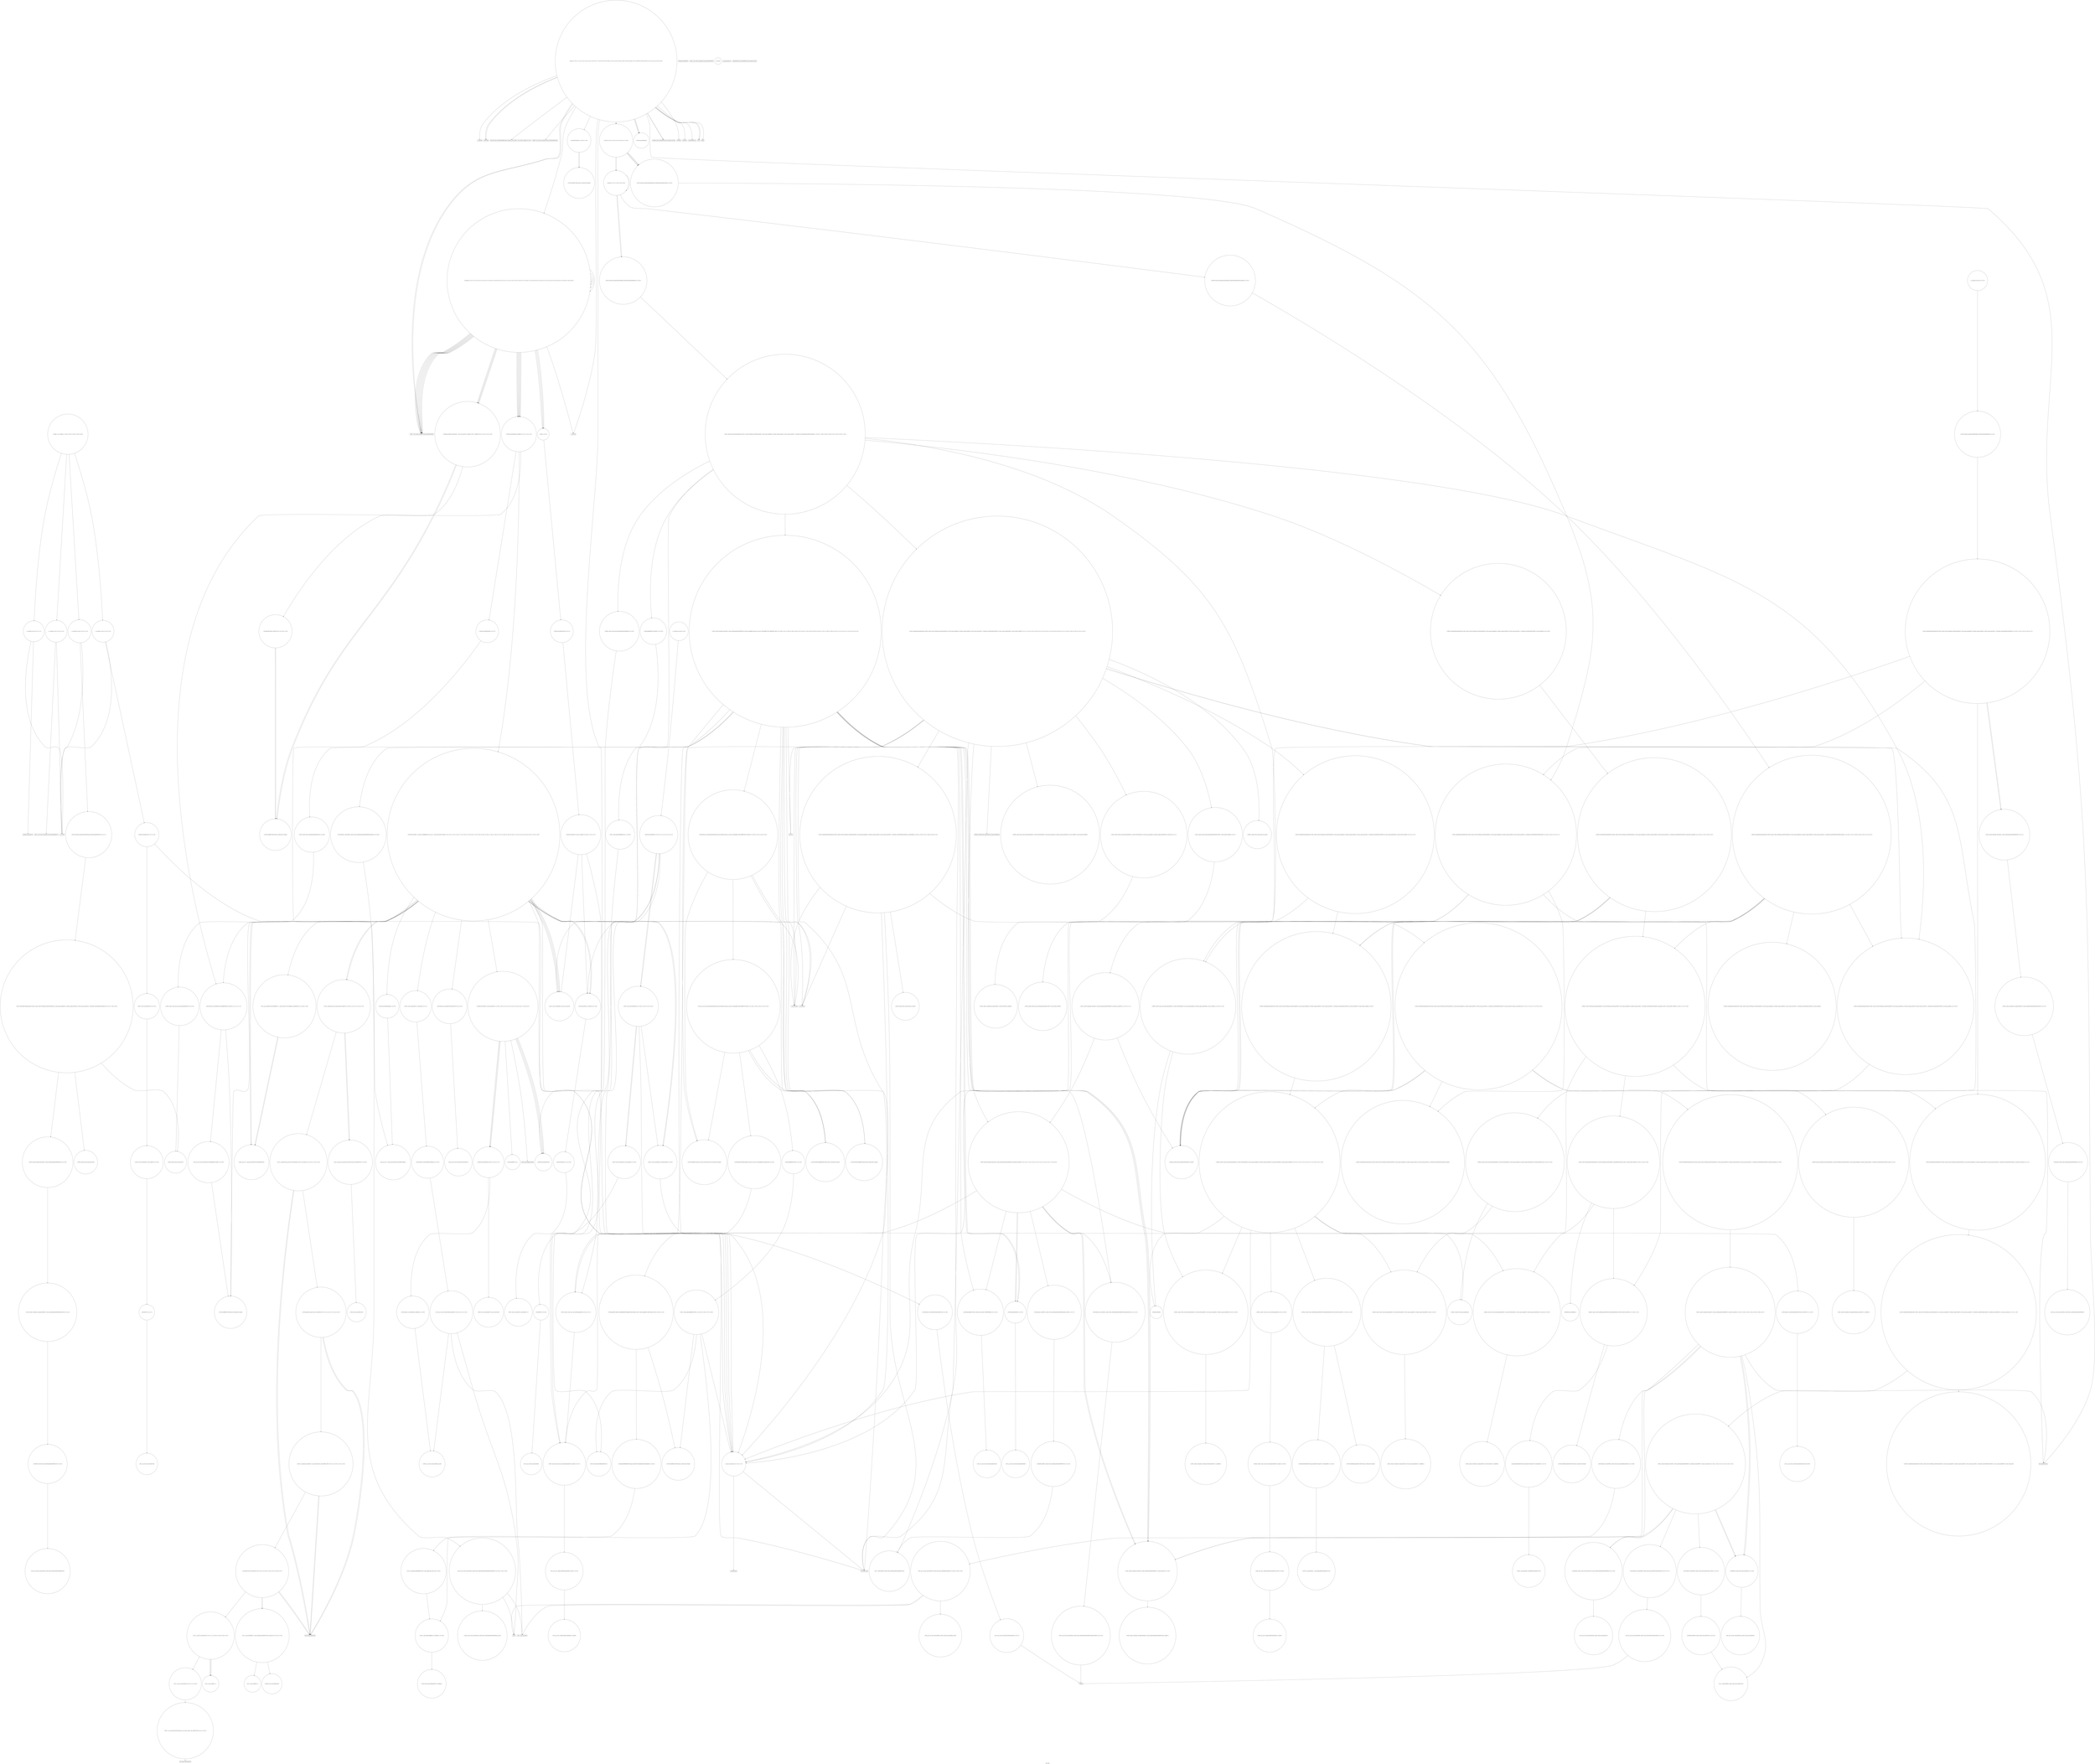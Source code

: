 digraph "Call Graph" {
	label="Call Graph";

	Node0x55aaa29dc220 [shape=record,shape=circle,label="{__cxx_global_var_init|{<s0>1|<s1>2}}"];
	Node0x55aaa29dc220:s0 -> Node0x55aaa29dc2a0[color=black];
	Node0x55aaa29dc220:s1 -> Node0x55aaa2eb1a50[color=black];
	Node0x55aaa2eb9310 [shape=record,shape=circle,label="{_ZNKSt8__detail21_Hash_node_value_baseISt4pairIKxxEE4_M_vEv|{<s0>283}}"];
	Node0x55aaa2eb9310:s0 -> Node0x55aaa2eb9510[color=black];
	Node0x55aaa2eb3150 [shape=record,shape=circle,label="{_ZNSt12_Vector_baseIiSaIiEEC2Ev|{<s0>155}}"];
	Node0x55aaa2eb3150:s0 -> Node0x55aaa2eb31d0[color=black];
	Node0x55aaa2eb1fd0 [shape=record,shape=circle,label="{_ZNSt13unordered_mapIxxSt4hashIxESt8equal_toIxESaISt4pairIKxxEEED2Ev|{<s0>19}}"];
	Node0x55aaa2eb1fd0:s0 -> Node0x55aaa2eb4270[color=black];
	Node0x55aaa2eb59f0 [shape=record,shape=circle,label="{_ZNSt16allocator_traitsISaINSt8__detail10_Hash_nodeISt4pairIKxxELb0EEEEE8allocateERS6_m|{<s0>338}}"];
	Node0x55aaa2eb59f0:s0 -> Node0x55aaa2eb5d70[color=black];
	Node0x55aaa2eb3850 [shape=record,shape=circle,label="{_ZN9__gnu_cxx13new_allocatorIiED2Ev}"];
	Node0x55aaa2eb26d0 [shape=record,shape=circle,label="{main|{<s0>70|<s1>71|<s2>72|<s3>73|<s4>74|<s5>75|<s6>76|<s7>77|<s8>78|<s9>79|<s10>80|<s11>81|<s12>82|<s13>83|<s14>84|<s15>85|<s16>86|<s17>87|<s18>88|<s19>89|<s20>90|<s21>91|<s22>92|<s23>93|<s24>94}}"];
	Node0x55aaa2eb26d0:s0 -> Node0x55aaa2eb2750[color=black];
	Node0x55aaa2eb26d0:s1 -> Node0x55aaa2eb27d0[color=black];
	Node0x55aaa2eb26d0:s2 -> Node0x55aaa2eb27d0[color=black];
	Node0x55aaa2eb26d0:s3 -> Node0x55aaa2eb2850[color=black];
	Node0x55aaa2eb26d0:s4 -> Node0x55aaa2eb28d0[color=black];
	Node0x55aaa2eb26d0:s5 -> Node0x55aaa2eb21d0[color=black];
	Node0x55aaa2eb26d0:s6 -> Node0x55aaa2eb21d0[color=black];
	Node0x55aaa2eb26d0:s7 -> Node0x55aaa2eb2150[color=black];
	Node0x55aaa2eb26d0:s8 -> Node0x55aaa2eb2950[color=black];
	Node0x55aaa2eb26d0:s9 -> Node0x55aaa2eb2350[color=black];
	Node0x55aaa2eb26d0:s10 -> Node0x55aaa2eb29d0[color=black];
	Node0x55aaa2eb26d0:s11 -> Node0x55aaa2eb2a50[color=black];
	Node0x55aaa2eb26d0:s12 -> Node0x55aaa2eb2ad0[color=black];
	Node0x55aaa2eb26d0:s13 -> Node0x55aaa2eb2ad0[color=black];
	Node0x55aaa2eb26d0:s14 -> Node0x55aaa2eb2ad0[color=black];
	Node0x55aaa2eb26d0:s15 -> Node0x55aaa2eb25d0[color=black];
	Node0x55aaa2eb26d0:s16 -> Node0x55aaa2eb25d0[color=black];
	Node0x55aaa2eb26d0:s17 -> Node0x55aaa2eb2b50[color=black];
	Node0x55aaa2eb26d0:s18 -> Node0x55aaa2eb2bd0[color=black];
	Node0x55aaa2eb26d0:s19 -> Node0x55aaa2eb2b50[color=black];
	Node0x55aaa2eb26d0:s20 -> Node0x55aaa2eb2c50[color=black];
	Node0x55aaa2eb26d0:s21 -> Node0x55aaa2eb2cd0[color=black];
	Node0x55aaa2eb26d0:s22 -> Node0x55aaa2eb2e50[color=black];
	Node0x55aaa2eb26d0:s23 -> Node0x55aaa2eb2e50[color=black];
	Node0x55aaa2eb26d0:s24 -> Node0x55aaa2eb2dd0[color=black];
	Node0x55aaa2eb60f0 [shape=record,shape=circle,label="{_ZSt7forwardIRKxEOT_RNSt16remove_referenceIS2_E4typeE}"];
	Node0x55aaa2eb3f50 [shape=record,shape=Mrecord,label="{__cxa_rethrow}"];
	Node0x55aaa2eb2dd0 [shape=record,shape=Mrecord,label="{fprintf}"];
	Node0x55aaa2eb67f0 [shape=record,shape=circle,label="{_ZNSt8__detail14_Node_iteratorISt4pairIKxxELb0ELb0EEC2EPNS_10_Hash_nodeIS3_Lb0EEE|{<s0>374}}"];
	Node0x55aaa2eb67f0:s0 -> Node0x55aaa2eb6c70[color=black];
	Node0x55aaa2eb7e90 [shape=record,shape=circle,label="{_ZSt32__make_move_if_noexcept_iteratorIiSt13move_iteratorIPiEET0_PT_|{<s0>226}}"];
	Node0x55aaa2eb7e90:s0 -> Node0x55aaa2eb8510[color=black];
	Node0x55aaa2eb44f0 [shape=record,shape=circle,label="{__clang_call_terminate|{<s0>114|<s1>115}}"];
	Node0x55aaa2eb44f0:s0 -> Node0x55aaa2eb4570[color=black];
	Node0x55aaa2eb44f0:s1 -> Node0x55aaa2eb45f0[color=black];
	Node0x55aaa2eb8590 [shape=record,shape=circle,label="{_ZN9__gnu_cxx13new_allocatorIiE7destroyIiEEvPT_}"];
	Node0x55aaa2eb4bf0 [shape=record,shape=circle,label="{_ZSt9addressofINSt8__detail10_Hash_nodeISt4pairIKxxELb0EEEEPT_RS6_|{<s0>134}}"];
	Node0x55aaa2eb4bf0:s0 -> Node0x55aaa2eb4c70[color=black];
	Node0x55aaa2eb8c90 [shape=record,shape=circle,label="{_ZNSt8__detail13_Equal_helperIxSt4pairIKxxENS_10_Select1stESt8equal_toIxEmLb0EE9_S_equalsERKS6_RKS4_RS2_mPNS_10_Hash_nodeIS3_Lb0EEE|{<s0>264|<s1>265|<s2>266}}"];
	Node0x55aaa2eb8c90:s0 -> Node0x55aaa2eb8f10[color=black];
	Node0x55aaa2eb8c90:s1 -> Node0x55aaa2eb8e90[color=black];
	Node0x55aaa2eb8c90:s2 -> Node0x55aaa2eb8e10[color=black];
	Node0x55aaa2eb52f0 [shape=record,shape=circle,label="{_ZNSaIPNSt8__detail15_Hash_node_baseEEC2INS_10_Hash_nodeISt4pairIKxxELb0EEEEERKSaIT_E|{<s0>146}}"];
	Node0x55aaa2eb52f0:s0 -> Node0x55aaa2eb5570[color=black];
	Node0x55aaa29dc2a0 [shape=record,shape=Mrecord,label="{_ZNSt8ios_base4InitC1Ev}"];
	Node0x55aaa2eb9390 [shape=record,shape=circle,label="{_ZSt3getILm0EKxxERKNSt13tuple_elementIXT_ESt4pairIT0_T1_EE4typeERKS5_|{<s0>284}}"];
	Node0x55aaa2eb9390:s0 -> Node0x55aaa2eb9490[color=black];
	Node0x55aaa2eb31d0 [shape=record,shape=circle,label="{_ZNSt12_Vector_baseIiSaIiEE12_Vector_implC2Ev|{<s0>156}}"];
	Node0x55aaa2eb31d0:s0 -> Node0x55aaa2eb3250[color=black];
	Node0x55aaa2eb2050 [shape=record,shape=circle,label="{_Z3getv|{<s0>20}}"];
	Node0x55aaa2eb2050:s0 -> Node0x55aaa2eb20d0[color=black];
	Node0x55aaa2eb5a70 [shape=record,shape=circle,label="{_ZNSt8__detail10_Hash_nodeISt4pairIKxxELb0EEC2Ev|{<s0>339}}"];
	Node0x55aaa2eb5a70:s0 -> Node0x55aaa2eb5e70[color=black];
	Node0x55aaa2eb38d0 [shape=record,shape=circle,label="{_ZNSt6vectorIiSaIiEE15_M_erase_at_endEPi|{<s0>169|<s1>170|<s2>171}}"];
	Node0x55aaa2eb38d0:s0 -> Node0x55aaa2eb33d0[color=black];
	Node0x55aaa2eb38d0:s1 -> Node0x55aaa2eb3350[color=black];
	Node0x55aaa2eb38d0:s2 -> Node0x55aaa2eb44f0[color=black];
	Node0x55aaa2eb2750 [shape=record,shape=Mrecord,label="{_ZNSirsERi}"];
	Node0x55aaa2eb6170 [shape=record,shape=circle,label="{_ZNSt11_Tuple_implILm0EJRKxEE7_M_headERS2_|{<s0>359}}"];
	Node0x55aaa2eb6170:s0 -> Node0x55aaa2eb6270[color=black];
	Node0x55aaa2eb3fd0 [shape=record,shape=Mrecord,label="{__cxa_end_catch}"];
	Node0x55aaa2eb2e50 [shape=record,shape=Mrecord,label="{clock}"];
	Node0x55aaa2eb6870 [shape=record,shape=circle,label="{_ZNSt10_HashtableIxSt4pairIKxxESaIS2_ENSt8__detail10_Select1stESt8equal_toIxESt4hashIxENS4_18_Mod_range_hashingENS4_20_Default_ranged_hashENS4_20_Prime_rehash_policyENS4_17_Hashtable_traitsILb0ELb0ELb1EEEE13_M_rehash_auxEmSt17integral_constantIbLb1EE|{<s0>375|<s1>376|<s2>377|<s3>378|<s4>379}}"];
	Node0x55aaa2eb6870:s0 -> Node0x55aaa2eb6970[color=black];
	Node0x55aaa2eb6870:s1 -> Node0x55aaa2eb46f0[color=black];
	Node0x55aaa2eb6870:s2 -> Node0x55aaa2eb4770[color=black];
	Node0x55aaa2eb6870:s3 -> Node0x55aaa2eb9210[color=black];
	Node0x55aaa2eb6870:s4 -> Node0x55aaa2eb4370[color=black];
	Node0x55aaa2eb7f10 [shape=record,shape=circle,label="{_ZSt18uninitialized_copyISt13move_iteratorIPiES1_ET0_T_S4_S3_|{<s0>227|<s1>228|<s2>229}}"];
	Node0x55aaa2eb7f10:s0 -> Node0x55aaa2eb7f90[color=black];
	Node0x55aaa2eb7f10:s1 -> Node0x55aaa2eb7f90[color=black];
	Node0x55aaa2eb7f10:s2 -> Node0x55aaa2eb8010[color=black];
	Node0x55aaa2eb4570 [shape=record,shape=Mrecord,label="{__cxa_begin_catch}"];
	Node0x55aaa2eb8610 [shape=record,shape=circle,label="{_ZNKSt10_HashtableIxSt4pairIKxxESaIS2_ENSt8__detail10_Select1stESt8equal_toIxESt4hashIxENS4_18_Mod_range_hashingENS4_20_Default_ranged_hashENS4_20_Prime_rehash_policyENS4_17_Hashtable_traitsILb0ELb0ELb1EEEE5countERS1_|{<s0>246|<s1>247|<s2>248|<s3>249|<s4>250|<s5>251|<s6>252}}"];
	Node0x55aaa2eb8610:s0 -> Node0x55aaa2eb8690[color=black];
	Node0x55aaa2eb8610:s1 -> Node0x55aaa2eb8710[color=black];
	Node0x55aaa2eb8610:s2 -> Node0x55aaa2eb8790[color=black];
	Node0x55aaa2eb8610:s3 -> Node0x55aaa2eb8810[color=black];
	Node0x55aaa2eb8610:s4 -> Node0x55aaa2eb4770[color=black];
	Node0x55aaa2eb8610:s5 -> Node0x55aaa2eb8890[color=black];
	Node0x55aaa2eb8610:s6 -> Node0x55aaa2eb4770[color=black];
	Node0x55aaa2eb4c70 [shape=record,shape=circle,label="{_ZSt11__addressofINSt8__detail10_Hash_nodeISt4pairIKxxELb0EEEEPT_RS6_}"];
	Node0x55aaa2eb8d10 [shape=record,shape=circle,label="{_ZNKSt8__detail15_Hashtable_baseIxSt4pairIKxxENS_10_Select1stESt8equal_toIxESt4hashIxENS_18_Mod_range_hashingENS_20_Default_ranged_hashENS_17_Hashtable_traitsILb0ELb0ELb1EEEE5_M_eqEv|{<s0>267}}"];
	Node0x55aaa2eb8d10:s0 -> Node0x55aaa2eb9110[color=black];
	Node0x55aaa2eb5370 [shape=record,shape=circle,label="{_ZNSt16allocator_traitsISaIPNSt8__detail15_Hash_node_baseEEE10deallocateERS3_PS2_m|{<s0>147}}"];
	Node0x55aaa2eb5370:s0 -> Node0x55aaa2eb55f0[color=black];
	Node0x55aaa2eb19d0 [shape=record,shape=Mrecord,label="{_ZNSt8ios_base4InitD1Ev}"];
	Node0x55aaa2eb9410 [shape=record,shape=circle,label="{_ZSt7forwardIRKSt4pairIKxxEEOT_RNSt16remove_referenceIS5_E4typeE}"];
	Node0x55aaa2eb3250 [shape=record,shape=circle,label="{_ZNSaIiEC2Ev|{<s0>157}}"];
	Node0x55aaa2eb3250:s0 -> Node0x55aaa2eb32d0[color=black];
	Node0x55aaa2eb20d0 [shape=record,shape=circle,label="{_ZNSt6vectorIiSaIiEE5clearEv|{<s0>21}}"];
	Node0x55aaa2eb20d0:s0 -> Node0x55aaa2eb38d0[color=black];
	Node0x55aaa2eb5af0 [shape=record,shape=circle,label="{_ZNSt16allocator_traitsISaISt4pairIKxxEEE9constructIS2_JRKSt21piecewise_construct_tSt5tupleIJRS1_EES9_IJEEEEEvRS3_PT_DpOT0_|{<s0>340|<s1>341|<s2>342|<s3>343}}"];
	Node0x55aaa2eb5af0:s0 -> Node0x55aaa2eb5b70[color=black];
	Node0x55aaa2eb5af0:s1 -> Node0x55aaa2eb5bf0[color=black];
	Node0x55aaa2eb5af0:s2 -> Node0x55aaa2eb5c70[color=black];
	Node0x55aaa2eb5af0:s3 -> Node0x55aaa2eb5ef0[color=black];
	Node0x55aaa2eb3950 [shape=record,shape=circle,label="{_ZNSt16allocator_traitsISaIiEE9constructIiJRKiEEEvRS0_PT_DpOT0_|{<s0>172|<s1>173}}"];
	Node0x55aaa2eb3950:s0 -> Node0x55aaa2eb3b50[color=black];
	Node0x55aaa2eb3950:s1 -> Node0x55aaa2eb3ad0[color=black];
	Node0x55aaa2eb27d0 [shape=record,shape=Mrecord,label="{_ZNSirsERx}"];
	Node0x55aaa2eb61f0 [shape=record,shape=circle,label="{_ZNSt10_Head_baseILm0ERKxLb0EEC2ES1_}"];
	Node0x55aaa2eb4050 [shape=record,shape=circle,label="{_ZNKSt6vectorIiSaIiEE8max_sizeEv|{<s0>216|<s1>217}}"];
	Node0x55aaa2eb4050:s0 -> Node0x55aaa2eb7a90[color=black];
	Node0x55aaa2eb4050:s1 -> Node0x55aaa2eb7a10[color=black];
	Node0x55aaa2eb2ed0 [shape=record,shape=circle,label="{_ZNSt10_HashtableIxSt4pairIKxxESaIS2_ENSt8__detail10_Select1stESt8equal_toIxESt4hashIxENS4_18_Mod_range_hashingENS4_20_Default_ranged_hashENS4_20_Prime_rehash_policyENS4_17_Hashtable_traitsILb0ELb0ELb1EEEEC2Ev|{<s0>97|<s1>98|<s2>99}}"];
	Node0x55aaa2eb2ed0:s0 -> Node0x55aaa2eb2f50[color=black];
	Node0x55aaa2eb2ed0:s1 -> Node0x55aaa2eb2fd0[color=black];
	Node0x55aaa2eb2ed0:s2 -> Node0x55aaa2eb3050[color=black];
	Node0x55aaa2eb68f0 [shape=record,shape=circle,label="{_ZNSt8__detail20_Prime_rehash_policy8_M_resetEm}"];
	Node0x55aaa2eb7f90 [shape=record,shape=Mrecord,label="{llvm.memcpy.p0i8.p0i8.i64}"];
	Node0x55aaa2eb45f0 [shape=record,shape=Mrecord,label="{_ZSt9terminatev}"];
	Node0x55aaa2eb8690 [shape=record,shape=circle,label="{_ZNKSt8__detail15_Hash_code_baseIxSt4pairIKxxENS_10_Select1stESt4hashIxENS_18_Mod_range_hashingENS_20_Default_ranged_hashELb0EE12_M_hash_codeERS2_|{<s0>253|<s1>254}}"];
	Node0x55aaa2eb8690:s0 -> Node0x55aaa2eb8910[color=black];
	Node0x55aaa2eb8690:s1 -> Node0x55aaa2eb8990[color=black];
	Node0x55aaa2eb4cf0 [shape=record,shape=circle,label="{_ZNSt8__detail21_Hashtable_ebo_helperILi0ESaINS_10_Hash_nodeISt4pairIKxxELb0EEEELb1EE6_S_getERS7_}"];
	Node0x55aaa2eb8d90 [shape=record,shape=circle,label="{_ZNKSt8__detail15_Hash_code_baseIxSt4pairIKxxENS_10_Select1stESt4hashIxENS_18_Mod_range_hashingENS_20_Default_ranged_hashELb0EE10_M_extractEv|{<s0>268}}"];
	Node0x55aaa2eb8d90:s0 -> Node0x55aaa2eb9190[color=black];
	Node0x55aaa2eb53f0 [shape=record,shape=circle,label="{_ZNSaIPNSt8__detail15_Hash_node_baseEED2Ev|{<s0>148}}"];
	Node0x55aaa2eb53f0:s0 -> Node0x55aaa2eb5670[color=black];
	Node0x55aaa2eb1a50 [shape=record,shape=Mrecord,label="{__cxa_atexit}"];
	Node0x55aaa2eb9490 [shape=record,shape=circle,label="{_ZNSt10__pair_getILm0EE11__const_getIKxxEERKT_RKSt4pairIS3_T0_E}"];
	Node0x55aaa2eb32d0 [shape=record,shape=circle,label="{_ZN9__gnu_cxx13new_allocatorIiEC2Ev}"];
	Node0x55aaa2eb2150 [shape=record,shape=circle,label="{_Z5buildii|{<s0>22|<s1>23|<s2>24|<s3>25|<s4>26|<s5>27|<s6>28|<s7>29|<s8>30|<s9>31|<s10>32|<s11>33|<s12>34|<s13>35|<s14>36|<s15>37|<s16>38|<s17>39|<s18>40|<s19>41|<s20>42|<s21>43|<s22>44|<s23>45|<s24>46|<s25>47|<s26>48|<s27>49|<s28>50}}"];
	Node0x55aaa2eb2150:s0 -> Node0x55aaa2eb21d0[color=black];
	Node0x55aaa2eb2150:s1 -> Node0x55aaa2eb2050[color=black];
	Node0x55aaa2eb2150:s2 -> Node0x55aaa2eb2050[color=black];
	Node0x55aaa2eb2150:s3 -> Node0x55aaa2eb21d0[color=black];
	Node0x55aaa2eb2150:s4 -> Node0x55aaa2eb2150[color=black];
	Node0x55aaa2eb2150:s5 -> Node0x55aaa2eb2250[color=black];
	Node0x55aaa2eb2150:s6 -> Node0x55aaa2eb2250[color=black];
	Node0x55aaa2eb2150:s7 -> Node0x55aaa2eb2250[color=black];
	Node0x55aaa2eb2150:s8 -> Node0x55aaa2eb2250[color=black];
	Node0x55aaa2eb2150:s9 -> Node0x55aaa2eb21d0[color=black];
	Node0x55aaa2eb2150:s10 -> Node0x55aaa2eb21d0[color=black];
	Node0x55aaa2eb2150:s11 -> Node0x55aaa2eb21d0[color=black];
	Node0x55aaa2eb2150:s12 -> Node0x55aaa2eb2150[color=black];
	Node0x55aaa2eb2150:s13 -> Node0x55aaa2eb2250[color=black];
	Node0x55aaa2eb2150:s14 -> Node0x55aaa2eb2250[color=black];
	Node0x55aaa2eb2150:s15 -> Node0x55aaa2eb2150[color=black];
	Node0x55aaa2eb2150:s16 -> Node0x55aaa2eb2250[color=black];
	Node0x55aaa2eb2150:s17 -> Node0x55aaa2eb22d0[color=black];
	Node0x55aaa2eb2150:s18 -> Node0x55aaa2eb22d0[color=black];
	Node0x55aaa2eb2150:s19 -> Node0x55aaa2eb2050[color=black];
	Node0x55aaa2eb2150:s20 -> Node0x55aaa2eb21d0[color=black];
	Node0x55aaa2eb2150:s21 -> Node0x55aaa2eb21d0[color=black];
	Node0x55aaa2eb2150:s22 -> Node0x55aaa2eb2350[color=black];
	Node0x55aaa2eb2150:s23 -> Node0x55aaa2eb2050[color=black];
	Node0x55aaa2eb2150:s24 -> Node0x55aaa2eb21d0[color=black];
	Node0x55aaa2eb2150:s25 -> Node0x55aaa2eb22d0[color=black];
	Node0x55aaa2eb2150:s26 -> Node0x55aaa2eb2150[color=black];
	Node0x55aaa2eb2150:s27 -> Node0x55aaa2eb21d0[color=black];
	Node0x55aaa2eb2150:s28 -> Node0x55aaa2eb22d0[color=black];
	Node0x55aaa2eb5b70 [shape=record,shape=circle,label="{_ZSt7forwardIRKSt21piecewise_construct_tEOT_RNSt16remove_referenceIS3_E4typeE}"];
	Node0x55aaa2eb39d0 [shape=record,shape=circle,label="{_ZNSt6vectorIiSaIiEE17_M_realloc_insertIJRKiEEEvN9__gnu_cxx17__normal_iteratorIPiS1_EEDpOT_|{<s0>174|<s1>175|<s2>176|<s3>177|<s4>178|<s5>179|<s6>180|<s7>181|<s8>182|<s9>183|<s10>184|<s11>185|<s12>186|<s13>187|<s14>188|<s15>189|<s16>190|<s17>191|<s18>192|<s19>193|<s20>194|<s21>195|<s22>196}}"];
	Node0x55aaa2eb39d0:s0 -> Node0x55aaa2eb3bd0[color=black];
	Node0x55aaa2eb39d0:s1 -> Node0x55aaa2eb3cd0[color=black];
	Node0x55aaa2eb39d0:s2 -> Node0x55aaa2eb3c50[color=black];
	Node0x55aaa2eb39d0:s3 -> Node0x55aaa2eb3d50[color=black];
	Node0x55aaa2eb39d0:s4 -> Node0x55aaa2eb3b50[color=black];
	Node0x55aaa2eb39d0:s5 -> Node0x55aaa2eb3950[color=black];
	Node0x55aaa2eb39d0:s6 -> Node0x55aaa2eb3e50[color=black];
	Node0x55aaa2eb39d0:s7 -> Node0x55aaa2eb33d0[color=black];
	Node0x55aaa2eb39d0:s8 -> Node0x55aaa2eb3dd0[color=black];
	Node0x55aaa2eb39d0:s9 -> Node0x55aaa2eb3e50[color=black];
	Node0x55aaa2eb39d0:s10 -> Node0x55aaa2eb33d0[color=black];
	Node0x55aaa2eb39d0:s11 -> Node0x55aaa2eb3dd0[color=black];
	Node0x55aaa2eb39d0:s12 -> Node0x55aaa2eb4570[color=black];
	Node0x55aaa2eb39d0:s13 -> Node0x55aaa2eb3ed0[color=black];
	Node0x55aaa2eb39d0:s14 -> Node0x55aaa2eb3fd0[color=black];
	Node0x55aaa2eb39d0:s15 -> Node0x55aaa2eb33d0[color=black];
	Node0x55aaa2eb39d0:s16 -> Node0x55aaa2eb3350[color=black];
	Node0x55aaa2eb39d0:s17 -> Node0x55aaa2eb35d0[color=black];
	Node0x55aaa2eb39d0:s18 -> Node0x55aaa2eb3f50[color=black];
	Node0x55aaa2eb39d0:s19 -> Node0x55aaa2eb33d0[color=black];
	Node0x55aaa2eb39d0:s20 -> Node0x55aaa2eb3350[color=black];
	Node0x55aaa2eb39d0:s21 -> Node0x55aaa2eb35d0[color=black];
	Node0x55aaa2eb39d0:s22 -> Node0x55aaa2eb44f0[color=black];
	Node0x55aaa2eb2850 [shape=record,shape=Mrecord,label="{_ZStrsIcSt11char_traitsIcESaIcEERSt13basic_istreamIT_T0_ES7_RNSt7__cxx1112basic_stringIS4_S5_T1_EE}"];
	Node0x55aaa2eb6270 [shape=record,shape=circle,label="{_ZNSt10_Head_baseILm0ERKxLb0EE7_M_headERS2_}"];
	Node0x55aaa2eb7910 [shape=record,shape=Mrecord,label="{_ZSt20__throw_length_errorPKc}"];
	Node0x55aaa2eb2f50 [shape=record,shape=circle,label="{_ZNSt8__detail16_Hashtable_allocISaINS_10_Hash_nodeISt4pairIKxxELb0EEEEEC2Ev|{<s0>100}}"];
	Node0x55aaa2eb2f50:s0 -> Node0x55aaa2eb40f0[color=black];
	Node0x55aaa2eb6970 [shape=record,shape=circle,label="{_ZNSt10_HashtableIxSt4pairIKxxESaIS2_ENSt8__detail10_Select1stESt8equal_toIxESt4hashIxENS4_18_Mod_range_hashingENS4_20_Default_ranged_hashENS4_20_Prime_rehash_policyENS4_17_Hashtable_traitsILb0ELb0ELb1EEEE19_M_allocate_bucketsEm|{<s0>380}}"];
	Node0x55aaa2eb6970:s0 -> Node0x55aaa2eb69f0[color=black];
	Node0x55aaa2eb8010 [shape=record,shape=circle,label="{_ZNSt20__uninitialized_copyILb1EE13__uninit_copyISt13move_iteratorIPiES3_EET0_T_S6_S5_|{<s0>230|<s1>231|<s2>232}}"];
	Node0x55aaa2eb8010:s0 -> Node0x55aaa2eb7f90[color=black];
	Node0x55aaa2eb8010:s1 -> Node0x55aaa2eb7f90[color=black];
	Node0x55aaa2eb8010:s2 -> Node0x55aaa2eb8090[color=black];
	Node0x55aaa2eb4670 [shape=record,shape=circle,label="{_ZNSt8__detail16_Hashtable_allocISaINS_10_Hash_nodeISt4pairIKxxELb0EEEEE19_M_deallocate_nodesEPS5_|{<s0>116|<s1>117}}"];
	Node0x55aaa2eb4670:s0 -> Node0x55aaa2eb4770[color=black];
	Node0x55aaa2eb4670:s1 -> Node0x55aaa2eb47f0[color=black];
	Node0x55aaa2eb8710 [shape=record,shape=circle,label="{_ZNKSt10_HashtableIxSt4pairIKxxESaIS2_ENSt8__detail10_Select1stESt8equal_toIxESt4hashIxENS4_18_Mod_range_hashingENS4_20_Default_ranged_hashENS4_20_Prime_rehash_policyENS4_17_Hashtable_traitsILb0ELb0ELb1EEEE15_M_bucket_indexERS1_m|{<s0>255}}"];
	Node0x55aaa2eb8710:s0 -> Node0x55aaa2eb8a90[color=black];
	Node0x55aaa2eb4d70 [shape=record,shape=circle,label="{_ZN9__gnu_cxx13new_allocatorISt4pairIKxxEEC2Ev}"];
	Node0x55aaa2eb8e10 [shape=record,shape=circle,label="{_ZNKSt8equal_toIxEclERKxS2_}"];
	Node0x55aaa2eb5470 [shape=record,shape=circle,label="{_ZSt9addressofIPNSt8__detail15_Hash_node_baseEEPT_RS3_|{<s0>149}}"];
	Node0x55aaa2eb5470:s0 -> Node0x55aaa2eb54f0[color=black];
	Node0x55aaa2eb1ad0 [shape=record,shape=circle,label="{__cxx_global_var_init.1|{<s0>3|<s1>4}}"];
	Node0x55aaa2eb1ad0:s0 -> Node0x55aaa2eb1b50[color=black];
	Node0x55aaa2eb1ad0:s1 -> Node0x55aaa2eb1a50[color=black];
	Node0x55aaa2eb9510 [shape=record,shape=circle,label="{_ZNKSt8__detail21_Hash_node_value_baseISt4pairIKxxEE9_M_valptrEv|{<s0>285}}"];
	Node0x55aaa2eb9510:s0 -> Node0x55aaa2eb9590[color=black];
	Node0x55aaa2eb3350 [shape=record,shape=circle,label="{_ZSt8_DestroyIPiiEvT_S1_RSaIT0_E|{<s0>158}}"];
	Node0x55aaa2eb3350:s0 -> Node0x55aaa2eb34d0[color=black];
	Node0x55aaa2eb21d0 [shape=record,shape=Mrecord,label="{_ZNSt7__cxx1112basic_stringIcSt11char_traitsIcESaIcEEixEm}"];
	Node0x55aaa2eb5bf0 [shape=record,shape=circle,label="{_ZSt7forwardISt5tupleIJRKxEEEOT_RNSt16remove_referenceIS4_E4typeE}"];
	Node0x55aaa2eb3a50 [shape=record,shape=circle,label="{_ZNSt6vectorIiSaIiEE3endEv|{<s0>197}}"];
	Node0x55aaa2eb3a50:s0 -> Node0x55aaa2eb7b90[color=black];
	Node0x55aaa2eb28d0 [shape=record,shape=Mrecord,label="{_ZNKSt7__cxx1112basic_stringIcSt11char_traitsIcESaIcEE4sizeEv}"];
	Node0x55aaa2eb62f0 [shape=record,shape=circle,label="{_ZNSt4pairIKxxEC2IJRS0_EJLm0EEJEJEEERSt5tupleIJDpT_EERS4_IJDpT1_EESt12_Index_tupleIJXspT0_EEESD_IJXspT2_EEE|{<s0>360|<s1>361}}"];
	Node0x55aaa2eb62f0:s0 -> Node0x55aaa2eb6370[color=black];
	Node0x55aaa2eb62f0:s1 -> Node0x55aaa2eb60f0[color=black];
	Node0x55aaa2eb7990 [shape=record,shape=circle,label="{_ZSt3maxImERKT_S2_S2_}"];
	Node0x55aaa2eb2fd0 [shape=record,shape=circle,label="{_ZNSt8__detail15_Hash_node_baseC2Ev}"];
	Node0x55aaa2eb69f0 [shape=record,shape=circle,label="{_ZNSt8__detail16_Hashtable_allocISaINS_10_Hash_nodeISt4pairIKxxELb0EEEEE19_M_allocate_bucketsEm|{<s0>381|<s1>382|<s2>383|<s3>384|<s4>385|<s5>386|<s6>387}}"];
	Node0x55aaa2eb69f0:s0 -> Node0x55aaa2eb48f0[color=black];
	Node0x55aaa2eb69f0:s1 -> Node0x55aaa2eb52f0[color=black];
	Node0x55aaa2eb69f0:s2 -> Node0x55aaa2eb6a70[color=black];
	Node0x55aaa2eb69f0:s3 -> Node0x55aaa2eb54f0[color=black];
	Node0x55aaa2eb69f0:s4 -> Node0x55aaa2eb29d0[color=black];
	Node0x55aaa2eb69f0:s5 -> Node0x55aaa2eb53f0[color=black];
	Node0x55aaa2eb69f0:s6 -> Node0x55aaa2eb53f0[color=black];
	Node0x55aaa2eb8090 [shape=record,shape=circle,label="{_ZSt4copyISt13move_iteratorIPiES1_ET0_T_S4_S3_|{<s0>233|<s1>234|<s2>235|<s3>236|<s4>237}}"];
	Node0x55aaa2eb8090:s0 -> Node0x55aaa2eb7f90[color=black];
	Node0x55aaa2eb8090:s1 -> Node0x55aaa2eb8190[color=black];
	Node0x55aaa2eb8090:s2 -> Node0x55aaa2eb7f90[color=black];
	Node0x55aaa2eb8090:s3 -> Node0x55aaa2eb8190[color=black];
	Node0x55aaa2eb8090:s4 -> Node0x55aaa2eb8110[color=black];
	Node0x55aaa2eb46f0 [shape=record,shape=circle,label="{_ZNKSt10_HashtableIxSt4pairIKxxESaIS2_ENSt8__detail10_Select1stESt8equal_toIxESt4hashIxENS4_18_Mod_range_hashingENS4_20_Default_ranged_hashENS4_20_Prime_rehash_policyENS4_17_Hashtable_traitsILb0ELb0ELb1EEEE8_M_beginEv}"];
	Node0x55aaa2eb8790 [shape=record,shape=circle,label="{_ZNKSt10_HashtableIxSt4pairIKxxESaIS2_ENSt8__detail10_Select1stESt8equal_toIxESt4hashIxENS4_18_Mod_range_hashingENS4_20_Default_ranged_hashENS4_20_Prime_rehash_policyENS4_17_Hashtable_traitsILb0ELb0ELb1EEEE15_M_bucket_beginEm}"];
	Node0x55aaa2eb4df0 [shape=record,shape=circle,label="{_ZN9__gnu_cxx13new_allocatorISt4pairIKxxEE7destroyIS3_EEvPT_}"];
	Node0x55aaa2eb8e90 [shape=record,shape=circle,label="{_ZNKSt8__detail10_Select1stclIRSt4pairIKxxEEEDTclsr3stdE3getIXLi0EEEclsr3stdE7forwardIT_Efp_EEEOS6_|{<s0>269|<s1>270}}"];
	Node0x55aaa2eb8e90:s0 -> Node0x55aaa2eb9010[color=black];
	Node0x55aaa2eb8e90:s1 -> Node0x55aaa2eb8f90[color=black];
	Node0x55aaa2eb54f0 [shape=record,shape=circle,label="{_ZSt11__addressofIPNSt8__detail15_Hash_node_baseEEPT_RS3_}"];
	Node0x55aaa2eb1b50 [shape=record,shape=Mrecord,label="{_ZNSt7__cxx1112basic_stringIcSt11char_traitsIcESaIcEEC1Ev}"];
	Node0x55aaa2eb9590 [shape=record,shape=circle,label="{_ZNK9__gnu_cxx16__aligned_bufferISt4pairIKxxEE6_M_ptrEv|{<s0>286}}"];
	Node0x55aaa2eb9590:s0 -> Node0x55aaa2eb9610[color=black];
	Node0x55aaa2eb33d0 [shape=record,shape=circle,label="{_ZNSt12_Vector_baseIiSaIiEE19_M_get_Tp_allocatorEv}"];
	Node0x55aaa2eb2250 [shape=record,shape=circle,label="{_ZNSt6vectorIiSaIiEE9push_backERKi|{<s0>51|<s1>52|<s2>53}}"];
	Node0x55aaa2eb2250:s0 -> Node0x55aaa2eb3950[color=black];
	Node0x55aaa2eb2250:s1 -> Node0x55aaa2eb3a50[color=black];
	Node0x55aaa2eb2250:s2 -> Node0x55aaa2eb39d0[color=black];
	Node0x55aaa2eb5c70 [shape=record,shape=circle,label="{_ZSt7forwardISt5tupleIJEEEOT_RNSt16remove_referenceIS2_E4typeE}"];
	Node0x55aaa2eb3ad0 [shape=record,shape=circle,label="{_ZN9__gnu_cxx13new_allocatorIiE9constructIiJRKiEEEvPT_DpOT0_|{<s0>198}}"];
	Node0x55aaa2eb3ad0:s0 -> Node0x55aaa2eb3b50[color=black];
	Node0x55aaa2eb2950 [shape=record,shape=circle,label="{_ZNSt4pairIiiEaSEOS0_|{<s0>95|<s1>96}}"];
	Node0x55aaa2eb2950:s0 -> Node0x55aaa2eb6cf0[color=black];
	Node0x55aaa2eb2950:s1 -> Node0x55aaa2eb6cf0[color=black];
	Node0x55aaa2eb6370 [shape=record,shape=circle,label="{_ZSt3getILm0EJRKxEERNSt13tuple_elementIXT_ESt5tupleIJDpT0_EEE4typeERS6_|{<s0>362}}"];
	Node0x55aaa2eb6370:s0 -> Node0x55aaa2eb63f0[color=black];
	Node0x55aaa2eb7a10 [shape=record,shape=circle,label="{_ZNSt16allocator_traitsISaIiEE8max_sizeERKS0_|{<s0>218}}"];
	Node0x55aaa2eb7a10:s0 -> Node0x55aaa2eb7b10[color=black];
	Node0x55aaa2eb3050 [shape=record,shape=circle,label="{_ZNSt8__detail20_Prime_rehash_policyC2Ef}"];
	Node0x55aaa2eb6a70 [shape=record,shape=circle,label="{_ZNSt16allocator_traitsISaIPNSt8__detail15_Hash_node_baseEEE8allocateERS3_m|{<s0>388}}"];
	Node0x55aaa2eb6a70:s0 -> Node0x55aaa2eb6af0[color=black];
	Node0x55aaa2eb8110 [shape=record,shape=circle,label="{_ZSt14__copy_move_a2ILb1EPiS0_ET1_T0_S2_S1_|{<s0>238|<s1>239|<s2>240|<s3>241}}"];
	Node0x55aaa2eb8110:s0 -> Node0x55aaa2eb8290[color=black];
	Node0x55aaa2eb8110:s1 -> Node0x55aaa2eb8290[color=black];
	Node0x55aaa2eb8110:s2 -> Node0x55aaa2eb8290[color=black];
	Node0x55aaa2eb8110:s3 -> Node0x55aaa2eb8210[color=black];
	Node0x55aaa2eb4770 [shape=record,shape=circle,label="{_ZNKSt8__detail10_Hash_nodeISt4pairIKxxELb0EE7_M_nextEv}"];
	Node0x55aaa2eb8810 [shape=record,shape=circle,label="{_ZNKSt8__detail15_Hashtable_baseIxSt4pairIKxxENS_10_Select1stESt8equal_toIxESt4hashIxENS_18_Mod_range_hashingENS_20_Default_ranged_hashENS_17_Hashtable_traitsILb0ELb0ELb1EEEE9_M_equalsERS2_mPNS_10_Hash_nodeIS3_Lb0EEE|{<s0>256|<s1>257|<s2>258}}"];
	Node0x55aaa2eb8810:s0 -> Node0x55aaa2eb8d10[color=black];
	Node0x55aaa2eb8810:s1 -> Node0x55aaa2eb8d90[color=black];
	Node0x55aaa2eb8810:s2 -> Node0x55aaa2eb8c90[color=black];
	Node0x55aaa2eb4e70 [shape=record,shape=circle,label="{_ZN9__gnu_cxx16__aligned_bufferISt4pairIKxxEE6_M_ptrEv|{<s0>135}}"];
	Node0x55aaa2eb4e70:s0 -> Node0x55aaa2eb4ef0[color=black];
	Node0x55aaa2eb8f10 [shape=record,shape=circle,label="{_ZNSt8__detail21_Hash_node_value_baseISt4pairIKxxEE4_M_vEv|{<s0>271}}"];
	Node0x55aaa2eb8f10:s0 -> Node0x55aaa2eb4a70[color=black];
	Node0x55aaa2eb5570 [shape=record,shape=circle,label="{_ZN9__gnu_cxx13new_allocatorIPNSt8__detail15_Hash_node_baseEEC2Ev}"];
	Node0x55aaa2eb1bd0 [shape=record,shape=Mrecord,label="{_ZNSt7__cxx1112basic_stringIcSt11char_traitsIcESaIcEED1Ev}"];
	Node0x55aaa2eb9610 [shape=record,shape=circle,label="{_ZNK9__gnu_cxx16__aligned_bufferISt4pairIKxxEE7_M_addrEv}"];
	Node0x55aaa2eb3450 [shape=record,shape=circle,label="{_ZNSt12_Vector_baseIiSaIiEED2Ev|{<s0>159|<s1>160|<s2>161|<s3>162}}"];
	Node0x55aaa2eb3450:s0 -> Node0x55aaa2eb35d0[color=black];
	Node0x55aaa2eb3450:s1 -> Node0x55aaa2eb3650[color=black];
	Node0x55aaa2eb3450:s2 -> Node0x55aaa2eb3650[color=black];
	Node0x55aaa2eb3450:s3 -> Node0x55aaa2eb44f0[color=black];
	Node0x55aaa2eb22d0 [shape=record,shape=circle,label="{_ZSt9make_pairIRiS0_ESt4pairINSt17__decay_and_stripIT_E6__typeENS2_IT0_E6__typeEEOS3_OS6_|{<s0>54|<s1>55|<s2>56}}"];
	Node0x55aaa2eb22d0:s0 -> Node0x55aaa2eb5870[color=black];
	Node0x55aaa2eb22d0:s1 -> Node0x55aaa2eb5870[color=black];
	Node0x55aaa2eb22d0:s2 -> Node0x55aaa2eb30d0[color=black];
	Node0x55aaa2eb5cf0 [shape=record,shape=Mrecord,label="{llvm.trap}"];
	Node0x55aaa2eb3b50 [shape=record,shape=circle,label="{_ZSt7forwardIRKiEOT_RNSt16remove_referenceIS2_E4typeE}"];
	Node0x55aaa2eb29d0 [shape=record,shape=Mrecord,label="{llvm.memset.p0i8.i64}"];
	Node0x55aaa2eb63f0 [shape=record,shape=circle,label="{_ZSt12__get_helperILm0ERKxJEERT0_RSt11_Tuple_implIXT_EJS2_DpT1_EE|{<s0>363}}"];
	Node0x55aaa2eb63f0:s0 -> Node0x55aaa2eb6170[color=black];
	Node0x55aaa2eb7a90 [shape=record,shape=circle,label="{_ZNKSt12_Vector_baseIiSaIiEE19_M_get_Tp_allocatorEv}"];
	Node0x55aaa2eb40f0 [shape=record,shape=circle,label="{_ZNSt8__detail21_Hashtable_ebo_helperILi0ESaINS_10_Hash_nodeISt4pairIKxxELb0EEEELb1EEC2Ev|{<s0>101}}"];
	Node0x55aaa2eb40f0:s0 -> Node0x55aaa2eb4170[color=black];
	Node0x55aaa2eb6af0 [shape=record,shape=circle,label="{_ZN9__gnu_cxx13new_allocatorIPNSt8__detail15_Hash_node_baseEE8allocateEmPKv|{<s0>389|<s1>390|<s2>391}}"];
	Node0x55aaa2eb6af0:s0 -> Node0x55aaa2eb6b70[color=black];
	Node0x55aaa2eb6af0:s1 -> Node0x55aaa2eb7d10[color=black];
	Node0x55aaa2eb6af0:s2 -> Node0x55aaa2eb7d90[color=black];
	Node0x55aaa2eb8190 [shape=record,shape=circle,label="{_ZSt12__miter_baseIPiEDTcl12__miter_basecldtfp_4baseEEESt13move_iteratorIT_E|{<s0>242|<s1>243}}"];
	Node0x55aaa2eb8190:s0 -> Node0x55aaa2eb8490[color=black];
	Node0x55aaa2eb8190:s1 -> Node0x55aaa2eb8410[color=black];
	Node0x55aaa2eb47f0 [shape=record,shape=circle,label="{_ZNSt8__detail16_Hashtable_allocISaINS_10_Hash_nodeISt4pairIKxxELb0EEEEE18_M_deallocate_nodeEPS5_|{<s0>118|<s1>119|<s2>120|<s3>121|<s4>122|<s5>123|<s6>124|<s7>125|<s8>126}}"];
	Node0x55aaa2eb47f0:s0 -> Node0x55aaa2eb4870[color=black];
	Node0x55aaa2eb47f0:s1 -> Node0x55aaa2eb48f0[color=black];
	Node0x55aaa2eb47f0:s2 -> Node0x55aaa2eb4970[color=black];
	Node0x55aaa2eb47f0:s3 -> Node0x55aaa2eb4a70[color=black];
	Node0x55aaa2eb47f0:s4 -> Node0x55aaa2eb49f0[color=black];
	Node0x55aaa2eb47f0:s5 -> Node0x55aaa2eb48f0[color=black];
	Node0x55aaa2eb47f0:s6 -> Node0x55aaa2eb4af0[color=black];
	Node0x55aaa2eb47f0:s7 -> Node0x55aaa2eb4b70[color=black];
	Node0x55aaa2eb47f0:s8 -> Node0x55aaa2eb4b70[color=black];
	Node0x55aaa2eb8890 [shape=record,shape=circle,label="{_ZNKSt10_HashtableIxSt4pairIKxxESaIS2_ENSt8__detail10_Select1stESt8equal_toIxESt4hashIxENS4_18_Mod_range_hashingENS4_20_Default_ranged_hashENS4_20_Prime_rehash_policyENS4_17_Hashtable_traitsILb0ELb0ELb1EEEE15_M_bucket_indexEPNS4_10_Hash_nodeIS2_Lb0EEE|{<s0>259}}"];
	Node0x55aaa2eb8890:s0 -> Node0x55aaa2eb9210[color=black];
	Node0x55aaa2eb4ef0 [shape=record,shape=circle,label="{_ZN9__gnu_cxx16__aligned_bufferISt4pairIKxxEE7_M_addrEv}"];
	Node0x55aaa2eb8f90 [shape=record,shape=circle,label="{_ZSt3getILm0EKxxERNSt13tuple_elementIXT_ESt4pairIT0_T1_EE4typeERS5_|{<s0>272}}"];
	Node0x55aaa2eb8f90:s0 -> Node0x55aaa2eb9090[color=black];
	Node0x55aaa2eb55f0 [shape=record,shape=circle,label="{_ZN9__gnu_cxx13new_allocatorIPNSt8__detail15_Hash_node_baseEE10deallocateEPS3_m|{<s0>150}}"];
	Node0x55aaa2eb55f0:s0 -> Node0x55aaa2eb4ff0[color=black];
	Node0x55aaa2eb1c50 [shape=record,shape=circle,label="{__cxx_global_var_init.2|{<s0>5|<s1>6}}"];
	Node0x55aaa2eb1c50:s0 -> Node0x55aaa2eb1cd0[color=black];
	Node0x55aaa2eb1c50:s1 -> Node0x55aaa2eb1a50[color=black];
	Node0x55aaa2eb9690 [shape=record,shape=circle,label="{_ZNSt8__detail9_Map_baseIxSt4pairIKxxESaIS3_ENS_10_Select1stESt8equal_toIxESt4hashIxENS_18_Mod_range_hashingENS_20_Default_ranged_hashENS_20_Prime_rehash_policyENS_17_Hashtable_traitsILb0ELb0ELb1EEELb1EEixERS2_|{<s0>287|<s1>288|<s2>289|<s3>290|<s4>291|<s5>292|<s6>293|<s7>294}}"];
	Node0x55aaa2eb9690:s0 -> Node0x55aaa2eb8690[color=black];
	Node0x55aaa2eb9690:s1 -> Node0x55aaa2eb8710[color=black];
	Node0x55aaa2eb9690:s2 -> Node0x55aaa2eb9710[color=black];
	Node0x55aaa2eb9690:s3 -> Node0x55aaa2eb9810[color=black];
	Node0x55aaa2eb9690:s4 -> Node0x55aaa2eb9790[color=black];
	Node0x55aaa2eb9690:s5 -> Node0x55aaa2eb9890[color=black];
	Node0x55aaa2eb9690:s6 -> Node0x55aaa2eb58f0[color=black];
	Node0x55aaa2eb9690:s7 -> Node0x55aaa2eb8f10[color=black];
	Node0x55aaa2eb34d0 [shape=record,shape=circle,label="{_ZSt8_DestroyIPiEvT_S1_|{<s0>163}}"];
	Node0x55aaa2eb34d0:s0 -> Node0x55aaa2eb3550[color=black];
	Node0x55aaa2eb2350 [shape=record,shape=Mrecord,label="{__assert_fail}"];
	Node0x55aaa2eb5d70 [shape=record,shape=circle,label="{_ZN9__gnu_cxx13new_allocatorINSt8__detail10_Hash_nodeISt4pairIKxxELb0EEEE8allocateEmPKv|{<s0>344|<s1>345|<s2>346}}"];
	Node0x55aaa2eb5d70:s0 -> Node0x55aaa2eb5df0[color=black];
	Node0x55aaa2eb5d70:s1 -> Node0x55aaa2eb7d10[color=black];
	Node0x55aaa2eb5d70:s2 -> Node0x55aaa2eb7d90[color=black];
	Node0x55aaa2eb3bd0 [shape=record,shape=circle,label="{_ZNKSt6vectorIiSaIiEE12_M_check_lenEmPKc|{<s0>199|<s1>200|<s2>201|<s3>202|<s4>203|<s5>204|<s6>205|<s7>206|<s8>207}}"];
	Node0x55aaa2eb3bd0:s0 -> Node0x55aaa2eb4050[color=black];
	Node0x55aaa2eb3bd0:s1 -> Node0x55aaa2eb2a50[color=black];
	Node0x55aaa2eb3bd0:s2 -> Node0x55aaa2eb7910[color=black];
	Node0x55aaa2eb3bd0:s3 -> Node0x55aaa2eb2a50[color=black];
	Node0x55aaa2eb3bd0:s4 -> Node0x55aaa2eb2a50[color=black];
	Node0x55aaa2eb3bd0:s5 -> Node0x55aaa2eb7990[color=black];
	Node0x55aaa2eb3bd0:s6 -> Node0x55aaa2eb2a50[color=black];
	Node0x55aaa2eb3bd0:s7 -> Node0x55aaa2eb4050[color=black];
	Node0x55aaa2eb3bd0:s8 -> Node0x55aaa2eb4050[color=black];
	Node0x55aaa2eb2a50 [shape=record,shape=circle,label="{_ZNKSt6vectorIiSaIiEE4sizeEv}"];
	Node0x55aaa2eb6470 [shape=record,shape=circle,label="{_ZNSt11_Tuple_implILm0EJRKxEEC2ES1_|{<s0>364}}"];
	Node0x55aaa2eb6470:s0 -> Node0x55aaa2eb61f0[color=black];
	Node0x55aaa2eb7b10 [shape=record,shape=circle,label="{_ZNK9__gnu_cxx13new_allocatorIiE8max_sizeEv}"];
	Node0x55aaa2eb4170 [shape=record,shape=circle,label="{_ZNSaINSt8__detail10_Hash_nodeISt4pairIKxxELb0EEEEC2Ev|{<s0>102}}"];
	Node0x55aaa2eb4170:s0 -> Node0x55aaa2eb41f0[color=black];
	Node0x55aaa2eb6b70 [shape=record,shape=circle,label="{_ZNK9__gnu_cxx13new_allocatorIPNSt8__detail15_Hash_node_baseEE8max_sizeEv}"];
	Node0x55aaa2eb8210 [shape=record,shape=circle,label="{_ZSt13__copy_move_aILb1EPiS0_ET1_T0_S2_S1_|{<s0>244}}"];
	Node0x55aaa2eb8210:s0 -> Node0x55aaa2eb8310[color=black];
	Node0x55aaa2eb4870 [shape=record,shape=circle,label="{_ZNSt14pointer_traitsIPNSt8__detail10_Hash_nodeISt4pairIKxxELb0EEEE10pointer_toERS5_|{<s0>127}}"];
	Node0x55aaa2eb4870:s0 -> Node0x55aaa2eb4bf0[color=black];
	Node0x55aaa2eb8910 [shape=record,shape=circle,label="{_ZNKSt8__detail15_Hash_code_baseIxSt4pairIKxxENS_10_Select1stESt4hashIxENS_18_Mod_range_hashingENS_20_Default_ranged_hashELb0EE5_M_h1Ev|{<s0>260}}"];
	Node0x55aaa2eb8910:s0 -> Node0x55aaa2eb8a10[color=black];
	Node0x55aaa2eb4f70 [shape=record,shape=circle,label="{_ZN9__gnu_cxx13new_allocatorINSt8__detail10_Hash_nodeISt4pairIKxxELb0EEEE10deallocateEPS6_m|{<s0>136}}"];
	Node0x55aaa2eb4f70:s0 -> Node0x55aaa2eb4ff0[color=black];
	Node0x55aaa2eb9010 [shape=record,shape=circle,label="{_ZSt7forwardIRSt4pairIKxxEEOT_RNSt16remove_referenceIS4_E4typeE}"];
	Node0x55aaa2eb5670 [shape=record,shape=circle,label="{_ZN9__gnu_cxx13new_allocatorIPNSt8__detail15_Hash_node_baseEED2Ev}"];
	Node0x55aaa2eb1cd0 [shape=record,shape=circle,label="{_ZNSt6vectorIiSaIiEEC2Ev|{<s0>7|<s1>8}}"];
	Node0x55aaa2eb1cd0:s0 -> Node0x55aaa2eb3150[color=black];
	Node0x55aaa2eb1cd0:s1 -> Node0x55aaa2eb44f0[color=black];
	Node0x55aaa2eb9710 [shape=record,shape=circle,label="{_ZNKSt10_HashtableIxSt4pairIKxxESaIS2_ENSt8__detail10_Select1stESt8equal_toIxESt4hashIxENS4_18_Mod_range_hashingENS4_20_Default_ranged_hashENS4_20_Prime_rehash_policyENS4_17_Hashtable_traitsILb0ELb0ELb1EEEE12_M_find_nodeEmRS1_m|{<s0>295}}"];
	Node0x55aaa2eb9710:s0 -> Node0x55aaa2eb5970[color=black];
	Node0x55aaa2eb3550 [shape=record,shape=circle,label="{_ZNSt12_Destroy_auxILb1EE9__destroyIPiEEvT_S3_}"];
	Node0x55aaa2eb23d0 [shape=record,shape=circle,label="{_Z5tracei}"];
	Node0x55aaa2eb5df0 [shape=record,shape=circle,label="{_ZNK9__gnu_cxx13new_allocatorINSt8__detail10_Hash_nodeISt4pairIKxxELb0EEEE8max_sizeEv}"];
	Node0x55aaa2eb3c50 [shape=record,shape=circle,label="{_ZN9__gnu_cxxmiIPiSt6vectorIiSaIiEEEENS_17__normal_iteratorIT_T0_E15difference_typeERKS8_SB_|{<s0>208|<s1>209}}"];
	Node0x55aaa2eb3c50:s0 -> Node0x55aaa2eb3e50[color=black];
	Node0x55aaa2eb3c50:s1 -> Node0x55aaa2eb3e50[color=black];
	Node0x55aaa2eb2ad0 [shape=record,shape=circle,label="{_ZNSt6vectorIiSaIiEEixEm}"];
	Node0x55aaa2eb64f0 [shape=record,shape=circle,label="{_ZNKSt8__detail20_Prime_rehash_policy8_M_stateEv}"];
	Node0x55aaa2eb7b90 [shape=record,shape=circle,label="{_ZN9__gnu_cxx17__normal_iteratorIPiSt6vectorIiSaIiEEEC2ERKS1_}"];
	Node0x55aaa2eb41f0 [shape=record,shape=circle,label="{_ZN9__gnu_cxx13new_allocatorINSt8__detail10_Hash_nodeISt4pairIKxxELb0EEEEC2Ev}"];
	Node0x55aaa2eb6bf0 [shape=record,shape=circle,label="{_ZNSt8__detail21_Hashtable_ebo_helperILi0ENS_10_Select1stELb1EE6_S_getERS2_}"];
	Node0x55aaa2eb8290 [shape=record,shape=circle,label="{_ZSt12__niter_baseIPiET_S1_}"];
	Node0x55aaa2eb48f0 [shape=record,shape=circle,label="{_ZNSt8__detail16_Hashtable_allocISaINS_10_Hash_nodeISt4pairIKxxELb0EEEEE17_M_node_allocatorEv|{<s0>128}}"];
	Node0x55aaa2eb48f0:s0 -> Node0x55aaa2eb4cf0[color=black];
	Node0x55aaa2eb8990 [shape=record,shape=circle,label="{_ZNKSt4hashIxEclEx}"];
	Node0x55aaa2eb4ff0 [shape=record,shape=Mrecord,label="{_ZdlPv}"];
	Node0x55aaa2eb9090 [shape=record,shape=circle,label="{_ZNSt10__pair_getILm0EE5__getIKxxEERT_RSt4pairIS3_T0_E}"];
	Node0x55aaa2eb56f0 [shape=record,shape=circle,label="{_ZNSt8__detail21_Hashtable_ebo_helperILi0ESaINS_10_Hash_nodeISt4pairIKxxELb0EEEELb1EED2Ev|{<s0>151}}"];
	Node0x55aaa2eb56f0:s0 -> Node0x55aaa2eb5770[color=black];
	Node0x55aaa2eb1d50 [shape=record,shape=circle,label="{__cxx_global_array_dtor|{<s0>9}}"];
	Node0x55aaa2eb1d50:s0 -> Node0x55aaa2eb1dd0[color=black];
	Node0x55aaa2eb9790 [shape=record,shape=circle,label="{_ZNSt8__detail16_Hashtable_allocISaINS_10_Hash_nodeISt4pairIKxxELb0EEEEE16_M_allocate_nodeIJRKSt21piecewise_construct_tSt5tupleIJRS3_EESC_IJEEEEEPS5_DpOT_|{<s0>296|<s1>297|<s2>298|<s3>299|<s4>300|<s5>301|<s6>302|<s7>303|<s8>304|<s9>305|<s10>306|<s11>307|<s12>308|<s13>309|<s14>310|<s15>311|<s16>312|<s17>313|<s18>314|<s19>315}}"];
	Node0x55aaa2eb9790:s0 -> Node0x55aaa2eb48f0[color=black];
	Node0x55aaa2eb9790:s1 -> Node0x55aaa2eb59f0[color=black];
	Node0x55aaa2eb9790:s2 -> Node0x55aaa2eb4c70[color=black];
	Node0x55aaa2eb9790:s3 -> Node0x55aaa2eb48f0[color=black];
	Node0x55aaa2eb9790:s4 -> Node0x55aaa2eb4970[color=black];
	Node0x55aaa2eb9790:s5 -> Node0x55aaa2eb5a70[color=black];
	Node0x55aaa2eb9790:s6 -> Node0x55aaa2eb4a70[color=black];
	Node0x55aaa2eb9790:s7 -> Node0x55aaa2eb5b70[color=black];
	Node0x55aaa2eb9790:s8 -> Node0x55aaa2eb5bf0[color=black];
	Node0x55aaa2eb9790:s9 -> Node0x55aaa2eb5c70[color=black];
	Node0x55aaa2eb9790:s10 -> Node0x55aaa2eb5af0[color=black];
	Node0x55aaa2eb9790:s11 -> Node0x55aaa2eb4b70[color=black];
	Node0x55aaa2eb9790:s12 -> Node0x55aaa2eb4b70[color=black];
	Node0x55aaa2eb9790:s13 -> Node0x55aaa2eb4570[color=black];
	Node0x55aaa2eb9790:s14 -> Node0x55aaa2eb48f0[color=black];
	Node0x55aaa2eb9790:s15 -> Node0x55aaa2eb4af0[color=black];
	Node0x55aaa2eb9790:s16 -> Node0x55aaa2eb3f50[color=black];
	Node0x55aaa2eb9790:s17 -> Node0x55aaa2eb3fd0[color=black];
	Node0x55aaa2eb9790:s18 -> Node0x55aaa2eb5cf0[color=black];
	Node0x55aaa2eb9790:s19 -> Node0x55aaa2eb44f0[color=black];
	Node0x55aaa2eb35d0 [shape=record,shape=circle,label="{_ZNSt12_Vector_baseIiSaIiEE13_M_deallocateEPim|{<s0>164}}"];
	Node0x55aaa2eb35d0:s0 -> Node0x55aaa2eb36d0[color=black];
	Node0x55aaa2eb2450 [shape=record,shape=circle,label="{_Z2goiiix|{<s0>57|<s1>58|<s2>59|<s3>60}}"];
	Node0x55aaa2eb2450:s0 -> Node0x55aaa2eb24d0[color=black];
	Node0x55aaa2eb2450:s1 -> Node0x55aaa2eb2550[color=black];
	Node0x55aaa2eb2450:s2 -> Node0x55aaa2eb2450[color=black];
	Node0x55aaa2eb2450:s3 -> Node0x55aaa2eb2550[color=black];
	Node0x55aaa2eb5e70 [shape=record,shape=circle,label="{_ZNSt8__detail21_Hash_node_value_baseISt4pairIKxxEEC2Ev|{<s0>347}}"];
	Node0x55aaa2eb5e70:s0 -> Node0x55aaa2eb2fd0[color=black];
	Node0x55aaa2eb3cd0 [shape=record,shape=circle,label="{_ZNSt6vectorIiSaIiEE5beginEv|{<s0>210}}"];
	Node0x55aaa2eb3cd0:s0 -> Node0x55aaa2eb7b90[color=black];
	Node0x55aaa2eb2b50 [shape=record,shape=Mrecord,label="{_ZStlsISt11char_traitsIcEERSt13basic_ostreamIcT_ES5_PKc}"];
	Node0x55aaa2eb6570 [shape=record,shape=Mrecord,label="{_ZNKSt8__detail20_Prime_rehash_policy14_M_need_rehashEmmm}"];
	Node0x55aaa2eb7c10 [shape=record,shape=circle,label="{_ZNSt16allocator_traitsISaIiEE8allocateERS0_m|{<s0>219}}"];
	Node0x55aaa2eb7c10:s0 -> Node0x55aaa2eb7c90[color=black];
	Node0x55aaa2eb4270 [shape=record,shape=circle,label="{_ZNSt10_HashtableIxSt4pairIKxxESaIS2_ENSt8__detail10_Select1stESt8equal_toIxESt4hashIxENS4_18_Mod_range_hashingENS4_20_Default_ranged_hashENS4_20_Prime_rehash_policyENS4_17_Hashtable_traitsILb0ELb0ELb1EEEED2Ev|{<s0>103|<s1>104|<s2>105|<s3>106|<s4>107}}"];
	Node0x55aaa2eb4270:s0 -> Node0x55aaa2eb42f0[color=black];
	Node0x55aaa2eb4270:s1 -> Node0x55aaa2eb4370[color=black];
	Node0x55aaa2eb4270:s2 -> Node0x55aaa2eb4470[color=black];
	Node0x55aaa2eb4270:s3 -> Node0x55aaa2eb4470[color=black];
	Node0x55aaa2eb4270:s4 -> Node0x55aaa2eb44f0[color=black];
	Node0x55aaa2eb6c70 [shape=record,shape=circle,label="{_ZNSt8__detail19_Node_iterator_baseISt4pairIKxxELb0EEC2EPNS_10_Hash_nodeIS3_Lb0EEE}"];
	Node0x55aaa2eb8310 [shape=record,shape=circle,label="{_ZNSt11__copy_moveILb1ELb1ESt26random_access_iterator_tagE8__copy_mIiEEPT_PKS3_S6_S4_|{<s0>245}}"];
	Node0x55aaa2eb8310:s0 -> Node0x55aaa2eb8390[color=black];
	Node0x55aaa2eb4970 [shape=record,shape=circle,label="{_ZNSaISt4pairIKxxEEC2INSt8__detail10_Hash_nodeIS1_Lb0EEEEERKSaIT_E|{<s0>129}}"];
	Node0x55aaa2eb4970:s0 -> Node0x55aaa2eb4d70[color=black];
	Node0x55aaa2eb8a10 [shape=record,shape=circle,label="{_ZNSt8__detail21_Hashtable_ebo_helperILi1ESt4hashIxELb1EE7_S_cgetERKS3_}"];
	Node0x55aaa2eb5070 [shape=record,shape=circle,label="{_ZN9__gnu_cxx13new_allocatorISt4pairIKxxEED2Ev}"];
	Node0x55aaa2eb9110 [shape=record,shape=circle,label="{_ZNSt8__detail21_Hashtable_ebo_helperILi0ESt8equal_toIxELb1EE7_S_cgetERKS3_}"];
	Node0x55aaa2eb5770 [shape=record,shape=circle,label="{_ZNSaINSt8__detail10_Hash_nodeISt4pairIKxxELb0EEEED2Ev|{<s0>152}}"];
	Node0x55aaa2eb5770:s0 -> Node0x55aaa2eb57f0[color=black];
	Node0x55aaa2eb1dd0 [shape=record,shape=circle,label="{_ZNSt6vectorIiSaIiEED2Ev|{<s0>10|<s1>11|<s2>12|<s3>13|<s4>14}}"];
	Node0x55aaa2eb1dd0:s0 -> Node0x55aaa2eb33d0[color=black];
	Node0x55aaa2eb1dd0:s1 -> Node0x55aaa2eb3350[color=black];
	Node0x55aaa2eb1dd0:s2 -> Node0x55aaa2eb3450[color=black];
	Node0x55aaa2eb1dd0:s3 -> Node0x55aaa2eb3450[color=black];
	Node0x55aaa2eb1dd0:s4 -> Node0x55aaa2eb44f0[color=black];
	Node0x55aaa2eb9810 [shape=record,shape=circle,label="{_ZNSt5tupleIJRKxEEC2IvLb1EEES1_|{<s0>316}}"];
	Node0x55aaa2eb9810:s0 -> Node0x55aaa2eb6470[color=black];
	Node0x55aaa2eb3650 [shape=record,shape=circle,label="{_ZNSt12_Vector_baseIiSaIiEE12_Vector_implD2Ev|{<s0>165}}"];
	Node0x55aaa2eb3650:s0 -> Node0x55aaa2eb37d0[color=black];
	Node0x55aaa2eb24d0 [shape=record,shape=circle,label="{_ZNKSt13unordered_mapIxxSt4hashIxESt8equal_toIxESaISt4pairIKxxEEE5countERS5_|{<s0>61}}"];
	Node0x55aaa2eb24d0:s0 -> Node0x55aaa2eb8610[color=black];
	Node0x55aaa2eb5ef0 [shape=record,shape=circle,label="{_ZN9__gnu_cxx13new_allocatorISt4pairIKxxEE9constructIS3_JRKSt21piecewise_construct_tSt5tupleIJRS2_EES9_IJEEEEEvPT_DpOT0_|{<s0>348|<s1>349|<s2>350|<s3>351|<s4>352}}"];
	Node0x55aaa2eb5ef0:s0 -> Node0x55aaa2eb5b70[color=black];
	Node0x55aaa2eb5ef0:s1 -> Node0x55aaa2eb5bf0[color=black];
	Node0x55aaa2eb5ef0:s2 -> Node0x55aaa2eb5f70[color=black];
	Node0x55aaa2eb5ef0:s3 -> Node0x55aaa2eb5c70[color=black];
	Node0x55aaa2eb5ef0:s4 -> Node0x55aaa2eb5ff0[color=black];
	Node0x55aaa2eb3d50 [shape=record,shape=circle,label="{_ZNSt12_Vector_baseIiSaIiEE11_M_allocateEm|{<s0>211}}"];
	Node0x55aaa2eb3d50:s0 -> Node0x55aaa2eb7c10[color=black];
	Node0x55aaa2eb2bd0 [shape=record,shape=Mrecord,label="{_ZNSolsEi}"];
	Node0x55aaa2eb65f0 [shape=record,shape=circle,label="{_ZNSt10_HashtableIxSt4pairIKxxESaIS2_ENSt8__detail10_Select1stESt8equal_toIxESt4hashIxENS4_18_Mod_range_hashingENS4_20_Default_ranged_hashENS4_20_Prime_rehash_policyENS4_17_Hashtable_traitsILb0ELb0ELb1EEEE9_M_rehashEmRKm|{<s0>365|<s1>366|<s2>367|<s3>368|<s4>369|<s5>370}}"];
	Node0x55aaa2eb65f0:s0 -> Node0x55aaa2eb6870[color=black];
	Node0x55aaa2eb65f0:s1 -> Node0x55aaa2eb4570[color=black];
	Node0x55aaa2eb65f0:s2 -> Node0x55aaa2eb68f0[color=black];
	Node0x55aaa2eb65f0:s3 -> Node0x55aaa2eb3f50[color=black];
	Node0x55aaa2eb65f0:s4 -> Node0x55aaa2eb3fd0[color=black];
	Node0x55aaa2eb65f0:s5 -> Node0x55aaa2eb44f0[color=black];
	Node0x55aaa2eb7c90 [shape=record,shape=circle,label="{_ZN9__gnu_cxx13new_allocatorIiE8allocateEmPKv|{<s0>220|<s1>221|<s2>222}}"];
	Node0x55aaa2eb7c90:s0 -> Node0x55aaa2eb7b10[color=black];
	Node0x55aaa2eb7c90:s1 -> Node0x55aaa2eb7d10[color=black];
	Node0x55aaa2eb7c90:s2 -> Node0x55aaa2eb7d90[color=black];
	Node0x55aaa2eb42f0 [shape=record,shape=circle,label="{_ZNSt10_HashtableIxSt4pairIKxxESaIS2_ENSt8__detail10_Select1stESt8equal_toIxESt4hashIxENS4_18_Mod_range_hashingENS4_20_Default_ranged_hashENS4_20_Prime_rehash_policyENS4_17_Hashtable_traitsILb0ELb0ELb1EEEE5clearEv|{<s0>108|<s1>109|<s2>110|<s3>111}}"];
	Node0x55aaa2eb42f0:s0 -> Node0x55aaa2eb46f0[color=black];
	Node0x55aaa2eb42f0:s1 -> Node0x55aaa2eb4670[color=black];
	Node0x55aaa2eb42f0:s2 -> Node0x55aaa2eb29d0[color=black];
	Node0x55aaa2eb42f0:s3 -> Node0x55aaa2eb44f0[color=black];
	Node0x55aaa2eb6cf0 [shape=record,shape=circle,label="{_ZSt7forwardIiEOT_RNSt16remove_referenceIS0_E4typeE}"];
	Node0x55aaa2eb8390 [shape=record,shape=Mrecord,label="{llvm.memmove.p0i8.p0i8.i64}"];
	Node0x55aaa2eb49f0 [shape=record,shape=circle,label="{_ZNSt16allocator_traitsISaISt4pairIKxxEEE7destroyIS2_EEvRS3_PT_|{<s0>130}}"];
	Node0x55aaa2eb49f0:s0 -> Node0x55aaa2eb4df0[color=black];
	Node0x55aaa2eb8a90 [shape=record,shape=circle,label="{_ZNKSt8__detail15_Hash_code_baseIxSt4pairIKxxENS_10_Select1stESt4hashIxENS_18_Mod_range_hashingENS_20_Default_ranged_hashELb0EE15_M_bucket_indexERS2_mm|{<s0>261|<s1>262}}"];
	Node0x55aaa2eb8a90:s0 -> Node0x55aaa2eb8b10[color=black];
	Node0x55aaa2eb8a90:s1 -> Node0x55aaa2eb8b90[color=black];
	Node0x55aaa2eb50f0 [shape=record,shape=circle,label="{_ZNSt10_HashtableIxSt4pairIKxxESaIS2_ENSt8__detail10_Select1stESt8equal_toIxESt4hashIxENS4_18_Mod_range_hashingENS4_20_Default_ranged_hashENS4_20_Prime_rehash_policyENS4_17_Hashtable_traitsILb0ELb0ELb1EEEE21_M_deallocate_bucketsEPPNS4_15_Hash_node_baseEm|{<s0>137|<s1>138}}"];
	Node0x55aaa2eb50f0:s0 -> Node0x55aaa2eb5170[color=black];
	Node0x55aaa2eb50f0:s1 -> Node0x55aaa2eb51f0[color=black];
	Node0x55aaa2eb9190 [shape=record,shape=circle,label="{_ZNSt8__detail21_Hashtable_ebo_helperILi0ENS_10_Select1stELb1EE7_S_cgetERKS2_}"];
	Node0x55aaa2eb57f0 [shape=record,shape=circle,label="{_ZN9__gnu_cxx13new_allocatorINSt8__detail10_Hash_nodeISt4pairIKxxELb0EEEED2Ev}"];
	Node0x55aaa2eb1e50 [shape=record,shape=circle,label="{__cxx_global_var_init.3|{<s0>15|<s1>16}}"];
	Node0x55aaa2eb1e50:s0 -> Node0x55aaa2eb1ed0[color=black];
	Node0x55aaa2eb1e50:s1 -> Node0x55aaa2eb1a50[color=black];
	Node0x55aaa2eb9890 [shape=record,shape=circle,label="{_ZNSt10_HashtableIxSt4pairIKxxESaIS2_ENSt8__detail10_Select1stESt8equal_toIxESt4hashIxENS4_18_Mod_range_hashingENS4_20_Default_ranged_hashENS4_20_Prime_rehash_policyENS4_17_Hashtable_traitsILb0ELb0ELb1EEEE21_M_insert_unique_nodeEmmPNS4_10_Hash_nodeIS2_Lb0EEE|{<s0>317|<s1>318|<s2>319|<s3>320|<s4>321|<s5>322|<s6>323|<s7>324|<s8>325|<s9>326|<s10>327|<s11>328|<s12>329|<s13>330|<s14>331|<s15>332}}"];
	Node0x55aaa2eb9890:s0 -> Node0x55aaa2eb64f0[color=black];
	Node0x55aaa2eb9890:s1 -> Node0x55aaa2eb6570[color=black];
	Node0x55aaa2eb9890:s2 -> Node0x55aaa2eb65f0[color=black];
	Node0x55aaa2eb9890:s3 -> Node0x55aaa2eb6670[color=black];
	Node0x55aaa2eb9890:s4 -> Node0x55aaa2eb8f10[color=black];
	Node0x55aaa2eb9890:s5 -> Node0x55aaa2eb8e90[color=black];
	Node0x55aaa2eb9890:s6 -> Node0x55aaa2eb8710[color=black];
	Node0x55aaa2eb9890:s7 -> Node0x55aaa2eb4570[color=black];
	Node0x55aaa2eb9890:s8 -> Node0x55aaa2eb47f0[color=black];
	Node0x55aaa2eb9890:s9 -> Node0x55aaa2eb3f50[color=black];
	Node0x55aaa2eb9890:s10 -> Node0x55aaa2eb66f0[color=black];
	Node0x55aaa2eb9890:s11 -> Node0x55aaa2eb6770[color=black];
	Node0x55aaa2eb9890:s12 -> Node0x55aaa2eb67f0[color=black];
	Node0x55aaa2eb9890:s13 -> Node0x55aaa2eb3fd0[color=black];
	Node0x55aaa2eb9890:s14 -> Node0x55aaa2eb5cf0[color=black];
	Node0x55aaa2eb9890:s15 -> Node0x55aaa2eb44f0[color=black];
	Node0x55aaa2eb36d0 [shape=record,shape=circle,label="{_ZNSt16allocator_traitsISaIiEE10deallocateERS0_Pim|{<s0>166}}"];
	Node0x55aaa2eb36d0:s0 -> Node0x55aaa2eb3750[color=black];
	Node0x55aaa2eb2550 [shape=record,shape=circle,label="{_ZNSt13unordered_mapIxxSt4hashIxESt8equal_toIxESaISt4pairIKxxEEEixERS5_|{<s0>62}}"];
	Node0x55aaa2eb2550:s0 -> Node0x55aaa2eb9690[color=black];
	Node0x55aaa2eb5f70 [shape=record,shape=circle,label="{_ZNSt5tupleIJRKxEEC2EOS2_|{<s0>353}}"];
	Node0x55aaa2eb5f70:s0 -> Node0x55aaa2eb6070[color=black];
	Node0x55aaa2eb3dd0 [shape=record,shape=circle,label="{_ZSt34__uninitialized_move_if_noexcept_aIPiS0_SaIiEET0_T_S3_S2_RT1_|{<s0>212|<s1>213|<s2>214}}"];
	Node0x55aaa2eb3dd0:s0 -> Node0x55aaa2eb7e90[color=black];
	Node0x55aaa2eb3dd0:s1 -> Node0x55aaa2eb7e90[color=black];
	Node0x55aaa2eb3dd0:s2 -> Node0x55aaa2eb7e10[color=black];
	Node0x55aaa2eb2c50 [shape=record,shape=Mrecord,label="{_ZNSolsEx}"];
	Node0x55aaa2eb6670 [shape=record,shape=circle,label="{_ZNSt8__detail15_Hash_code_baseIxSt4pairIKxxENS_10_Select1stESt4hashIxENS_18_Mod_range_hashingENS_20_Default_ranged_hashELb0EE10_M_extractEv|{<s0>371}}"];
	Node0x55aaa2eb6670:s0 -> Node0x55aaa2eb6bf0[color=black];
	Node0x55aaa2eb7d10 [shape=record,shape=Mrecord,label="{_ZSt17__throw_bad_allocv}"];
	Node0x55aaa2eb4370 [shape=record,shape=circle,label="{_ZNSt10_HashtableIxSt4pairIKxxESaIS2_ENSt8__detail10_Select1stESt8equal_toIxESt4hashIxENS4_18_Mod_range_hashingENS4_20_Default_ranged_hashENS4_20_Prime_rehash_policyENS4_17_Hashtable_traitsILb0ELb0ELb1EEEE21_M_deallocate_bucketsEv|{<s0>112}}"];
	Node0x55aaa2eb4370:s0 -> Node0x55aaa2eb50f0[color=black];
	Node0x55aaa2eb6d70 [shape=record,shape=circle,label="{_GLOBAL__sub_I_vepifanov_0_1.cpp|{<s0>392|<s1>393|<s2>394|<s3>395}}"];
	Node0x55aaa2eb6d70:s0 -> Node0x55aaa29dc220[color=black];
	Node0x55aaa2eb6d70:s1 -> Node0x55aaa2eb1ad0[color=black];
	Node0x55aaa2eb6d70:s2 -> Node0x55aaa2eb1c50[color=black];
	Node0x55aaa2eb6d70:s3 -> Node0x55aaa2eb1e50[color=black];
	Node0x55aaa2eb8410 [shape=record,shape=circle,label="{_ZSt12__miter_baseIPiET_S1_}"];
	Node0x55aaa2eb4a70 [shape=record,shape=circle,label="{_ZNSt8__detail21_Hash_node_value_baseISt4pairIKxxEE9_M_valptrEv|{<s0>131}}"];
	Node0x55aaa2eb4a70:s0 -> Node0x55aaa2eb4e70[color=black];
	Node0x55aaa2eb8b10 [shape=record,shape=circle,label="{_ZNKSt8__detail15_Hash_code_baseIxSt4pairIKxxENS_10_Select1stESt4hashIxENS_18_Mod_range_hashingENS_20_Default_ranged_hashELb0EE5_M_h2Ev|{<s0>263}}"];
	Node0x55aaa2eb8b10:s0 -> Node0x55aaa2eb8c10[color=black];
	Node0x55aaa2eb5170 [shape=record,shape=circle,label="{_ZNKSt10_HashtableIxSt4pairIKxxESaIS2_ENSt8__detail10_Select1stESt8equal_toIxESt4hashIxENS4_18_Mod_range_hashingENS4_20_Default_ranged_hashENS4_20_Prime_rehash_policyENS4_17_Hashtable_traitsILb0ELb0ELb1EEEE21_M_uses_single_bucketEPPNS4_15_Hash_node_baseE}"];
	Node0x55aaa2eb9210 [shape=record,shape=circle,label="{_ZNKSt8__detail15_Hash_code_baseIxSt4pairIKxxENS_10_Select1stESt4hashIxENS_18_Mod_range_hashingENS_20_Default_ranged_hashELb0EE15_M_bucket_indexEPKNS_10_Hash_nodeIS3_Lb0EEEm|{<s0>273|<s1>274|<s2>275|<s3>276|<s4>277|<s5>278|<s6>279|<s7>280}}"];
	Node0x55aaa2eb9210:s0 -> Node0x55aaa2eb8b10[color=black];
	Node0x55aaa2eb9210:s1 -> Node0x55aaa2eb8910[color=black];
	Node0x55aaa2eb9210:s2 -> Node0x55aaa2eb8d90[color=black];
	Node0x55aaa2eb9210:s3 -> Node0x55aaa2eb9310[color=black];
	Node0x55aaa2eb9210:s4 -> Node0x55aaa2eb9290[color=black];
	Node0x55aaa2eb9210:s5 -> Node0x55aaa2eb8990[color=black];
	Node0x55aaa2eb9210:s6 -> Node0x55aaa2eb8b90[color=black];
	Node0x55aaa2eb9210:s7 -> Node0x55aaa2eb44f0[color=black];
	Node0x55aaa2eb5870 [shape=record,shape=circle,label="{_ZSt7forwardIRiEOT_RNSt16remove_referenceIS1_E4typeE}"];
	Node0x55aaa2eb1ed0 [shape=record,shape=circle,label="{_ZNSt13unordered_mapIxxSt4hashIxESt8equal_toIxESaISt4pairIKxxEEEC2Ev|{<s0>17}}"];
	Node0x55aaa2eb1ed0:s0 -> Node0x55aaa2eb2ed0[color=black];
	Node0x55aaa2eb58f0 [shape=record,shape=circle,label="{_ZNKSt8__detail14_Node_iteratorISt4pairIKxxELb0ELb0EEptEv|{<s0>333}}"];
	Node0x55aaa2eb58f0:s0 -> Node0x55aaa2eb4a70[color=black];
	Node0x55aaa2eb3750 [shape=record,shape=circle,label="{_ZN9__gnu_cxx13new_allocatorIiE10deallocateEPim|{<s0>167}}"];
	Node0x55aaa2eb3750:s0 -> Node0x55aaa2eb4ff0[color=black];
	Node0x55aaa2eb25d0 [shape=record,shape=circle,label="{_Z4calcx|{<s0>63|<s1>64|<s2>65|<s3>66|<s4>67|<s5>68}}"];
	Node0x55aaa2eb25d0:s0 -> Node0x55aaa2eb2650[color=black];
	Node0x55aaa2eb25d0:s1 -> Node0x55aaa2eb2650[color=black];
	Node0x55aaa2eb25d0:s2 -> Node0x55aaa2eb2650[color=black];
	Node0x55aaa2eb25d0:s3 -> Node0x55aaa2eb2650[color=black];
	Node0x55aaa2eb25d0:s4 -> Node0x55aaa2eb2450[color=black];
	Node0x55aaa2eb25d0:s5 -> Node0x55aaa2eb2450[color=black];
	Node0x55aaa2eb5ff0 [shape=record,shape=circle,label="{_ZNSt4pairIKxxEC2IJRS0_EJEEESt21piecewise_construct_tSt5tupleIJDpT_EES5_IJDpT0_EE|{<s0>354}}"];
	Node0x55aaa2eb5ff0:s0 -> Node0x55aaa2eb62f0[color=black];
	Node0x55aaa2eb3e50 [shape=record,shape=circle,label="{_ZNK9__gnu_cxx17__normal_iteratorIPiSt6vectorIiSaIiEEE4baseEv}"];
	Node0x55aaa2eb2cd0 [shape=record,shape=Mrecord,label="{_ZNSolsEPFRSoS_E}"];
	Node0x55aaa2eb66f0 [shape=record,shape=circle,label="{_ZNKSt8__detail15_Hash_code_baseIxSt4pairIKxxENS_10_Select1stESt4hashIxENS_18_Mod_range_hashingENS_20_Default_ranged_hashELb0EE13_M_store_codeEPNS_10_Hash_nodeIS3_Lb0EEEm}"];
	Node0x55aaa2eb7d90 [shape=record,shape=Mrecord,label="{_Znwm}"];
	Node0x55aaa2eb43f0 [shape=record,shape=Mrecord,label="{__gxx_personality_v0}"];
	Node0x55aaa2eb8490 [shape=record,shape=circle,label="{_ZNKSt13move_iteratorIPiE4baseEv}"];
	Node0x55aaa2eb4af0 [shape=record,shape=circle,label="{_ZNSt16allocator_traitsISaINSt8__detail10_Hash_nodeISt4pairIKxxELb0EEEEE10deallocateERS6_PS5_m|{<s0>132}}"];
	Node0x55aaa2eb4af0:s0 -> Node0x55aaa2eb4f70[color=black];
	Node0x55aaa2eb8b90 [shape=record,shape=circle,label="{_ZNKSt8__detail18_Mod_range_hashingclEmm}"];
	Node0x55aaa2eb51f0 [shape=record,shape=circle,label="{_ZNSt8__detail16_Hashtable_allocISaINS_10_Hash_nodeISt4pairIKxxELb0EEEEE21_M_deallocate_bucketsEPPNS_15_Hash_node_baseEm|{<s0>139|<s1>140|<s2>141|<s3>142|<s4>143|<s5>144}}"];
	Node0x55aaa2eb51f0:s0 -> Node0x55aaa2eb5270[color=black];
	Node0x55aaa2eb51f0:s1 -> Node0x55aaa2eb48f0[color=black];
	Node0x55aaa2eb51f0:s2 -> Node0x55aaa2eb52f0[color=black];
	Node0x55aaa2eb51f0:s3 -> Node0x55aaa2eb5370[color=black];
	Node0x55aaa2eb51f0:s4 -> Node0x55aaa2eb53f0[color=black];
	Node0x55aaa2eb51f0:s5 -> Node0x55aaa2eb53f0[color=black];
	Node0x55aaa2eb9290 [shape=record,shape=circle,label="{_ZNKSt8__detail10_Select1stclIRKSt4pairIKxxEEEDTclsr3stdE3getIXLi0EEEclsr3stdE7forwardIT_Efp_EEEOS7_|{<s0>281|<s1>282}}"];
	Node0x55aaa2eb9290:s0 -> Node0x55aaa2eb9410[color=black];
	Node0x55aaa2eb9290:s1 -> Node0x55aaa2eb9390[color=black];
	Node0x55aaa2eb30d0 [shape=record,shape=circle,label="{_ZNSt4pairIiiEC2IRiS2_Lb1EEEOT_OT0_|{<s0>153|<s1>154}}"];
	Node0x55aaa2eb30d0:s0 -> Node0x55aaa2eb5870[color=black];
	Node0x55aaa2eb30d0:s1 -> Node0x55aaa2eb5870[color=black];
	Node0x55aaa2eb1f50 [shape=record,shape=circle,label="{__cxx_global_array_dtor.4|{<s0>18}}"];
	Node0x55aaa2eb1f50:s0 -> Node0x55aaa2eb1fd0[color=black];
	Node0x55aaa2eb5970 [shape=record,shape=circle,label="{_ZNKSt10_HashtableIxSt4pairIKxxESaIS2_ENSt8__detail10_Select1stESt8equal_toIxESt4hashIxENS4_18_Mod_range_hashingENS4_20_Default_ranged_hashENS4_20_Prime_rehash_policyENS4_17_Hashtable_traitsILb0ELb0ELb1EEEE19_M_find_before_nodeEmRS1_m|{<s0>334|<s1>335|<s2>336|<s3>337}}"];
	Node0x55aaa2eb5970:s0 -> Node0x55aaa2eb8810[color=black];
	Node0x55aaa2eb5970:s1 -> Node0x55aaa2eb4770[color=black];
	Node0x55aaa2eb5970:s2 -> Node0x55aaa2eb8890[color=black];
	Node0x55aaa2eb5970:s3 -> Node0x55aaa2eb4770[color=black];
	Node0x55aaa2eb37d0 [shape=record,shape=circle,label="{_ZNSaIiED2Ev|{<s0>168}}"];
	Node0x55aaa2eb37d0:s0 -> Node0x55aaa2eb3850[color=black];
	Node0x55aaa2eb2650 [shape=record,shape=circle,label="{_ZNSt13unordered_mapIxxSt4hashIxESt8equal_toIxESaISt4pairIKxxEEE5clearEv|{<s0>69}}"];
	Node0x55aaa2eb2650:s0 -> Node0x55aaa2eb42f0[color=black];
	Node0x55aaa2eb6070 [shape=record,shape=circle,label="{_ZNSt11_Tuple_implILm0EJRKxEEC2EOS2_|{<s0>355|<s1>356|<s2>357|<s3>358}}"];
	Node0x55aaa2eb6070:s0 -> Node0x55aaa2eb6170[color=black];
	Node0x55aaa2eb6070:s1 -> Node0x55aaa2eb60f0[color=black];
	Node0x55aaa2eb6070:s2 -> Node0x55aaa2eb61f0[color=black];
	Node0x55aaa2eb6070:s3 -> Node0x55aaa2eb44f0[color=black];
	Node0x55aaa2eb3ed0 [shape=record,shape=circle,label="{_ZNSt16allocator_traitsISaIiEE7destroyIiEEvRS0_PT_|{<s0>215}}"];
	Node0x55aaa2eb3ed0:s0 -> Node0x55aaa2eb8590[color=black];
	Node0x55aaa2eb2d50 [shape=record,shape=Mrecord,label="{_ZSt4endlIcSt11char_traitsIcEERSt13basic_ostreamIT_T0_ES6_}"];
	Node0x55aaa2eb6770 [shape=record,shape=circle,label="{_ZNSt10_HashtableIxSt4pairIKxxESaIS2_ENSt8__detail10_Select1stESt8equal_toIxESt4hashIxENS4_18_Mod_range_hashingENS4_20_Default_ranged_hashENS4_20_Prime_rehash_policyENS4_17_Hashtable_traitsILb0ELb0ELb1EEEE22_M_insert_bucket_beginEmPNS4_10_Hash_nodeIS2_Lb0EEE|{<s0>372|<s1>373}}"];
	Node0x55aaa2eb6770:s0 -> Node0x55aaa2eb4770[color=black];
	Node0x55aaa2eb6770:s1 -> Node0x55aaa2eb8890[color=black];
	Node0x55aaa2eb7e10 [shape=record,shape=circle,label="{_ZSt22__uninitialized_copy_aISt13move_iteratorIPiES1_iET0_T_S4_S3_RSaIT1_E|{<s0>223|<s1>224|<s2>225}}"];
	Node0x55aaa2eb7e10:s0 -> Node0x55aaa2eb7f90[color=black];
	Node0x55aaa2eb7e10:s1 -> Node0x55aaa2eb7f90[color=black];
	Node0x55aaa2eb7e10:s2 -> Node0x55aaa2eb7f10[color=black];
	Node0x55aaa2eb4470 [shape=record,shape=circle,label="{_ZNSt8__detail16_Hashtable_allocISaINS_10_Hash_nodeISt4pairIKxxELb0EEEEED2Ev|{<s0>113}}"];
	Node0x55aaa2eb4470:s0 -> Node0x55aaa2eb56f0[color=black];
	Node0x55aaa2eb8510 [shape=record,shape=circle,label="{_ZNSt13move_iteratorIPiEC2ES0_}"];
	Node0x55aaa2eb4b70 [shape=record,shape=circle,label="{_ZNSaISt4pairIKxxEED2Ev|{<s0>133}}"];
	Node0x55aaa2eb4b70:s0 -> Node0x55aaa2eb5070[color=black];
	Node0x55aaa2eb8c10 [shape=record,shape=circle,label="{_ZNSt8__detail21_Hashtable_ebo_helperILi2ENS_18_Mod_range_hashingELb1EE7_S_cgetERKS2_}"];
	Node0x55aaa2eb5270 [shape=record,shape=circle,label="{_ZNSt14pointer_traitsIPPNSt8__detail15_Hash_node_baseEE10pointer_toERS2_|{<s0>145}}"];
	Node0x55aaa2eb5270:s0 -> Node0x55aaa2eb5470[color=black];
}
